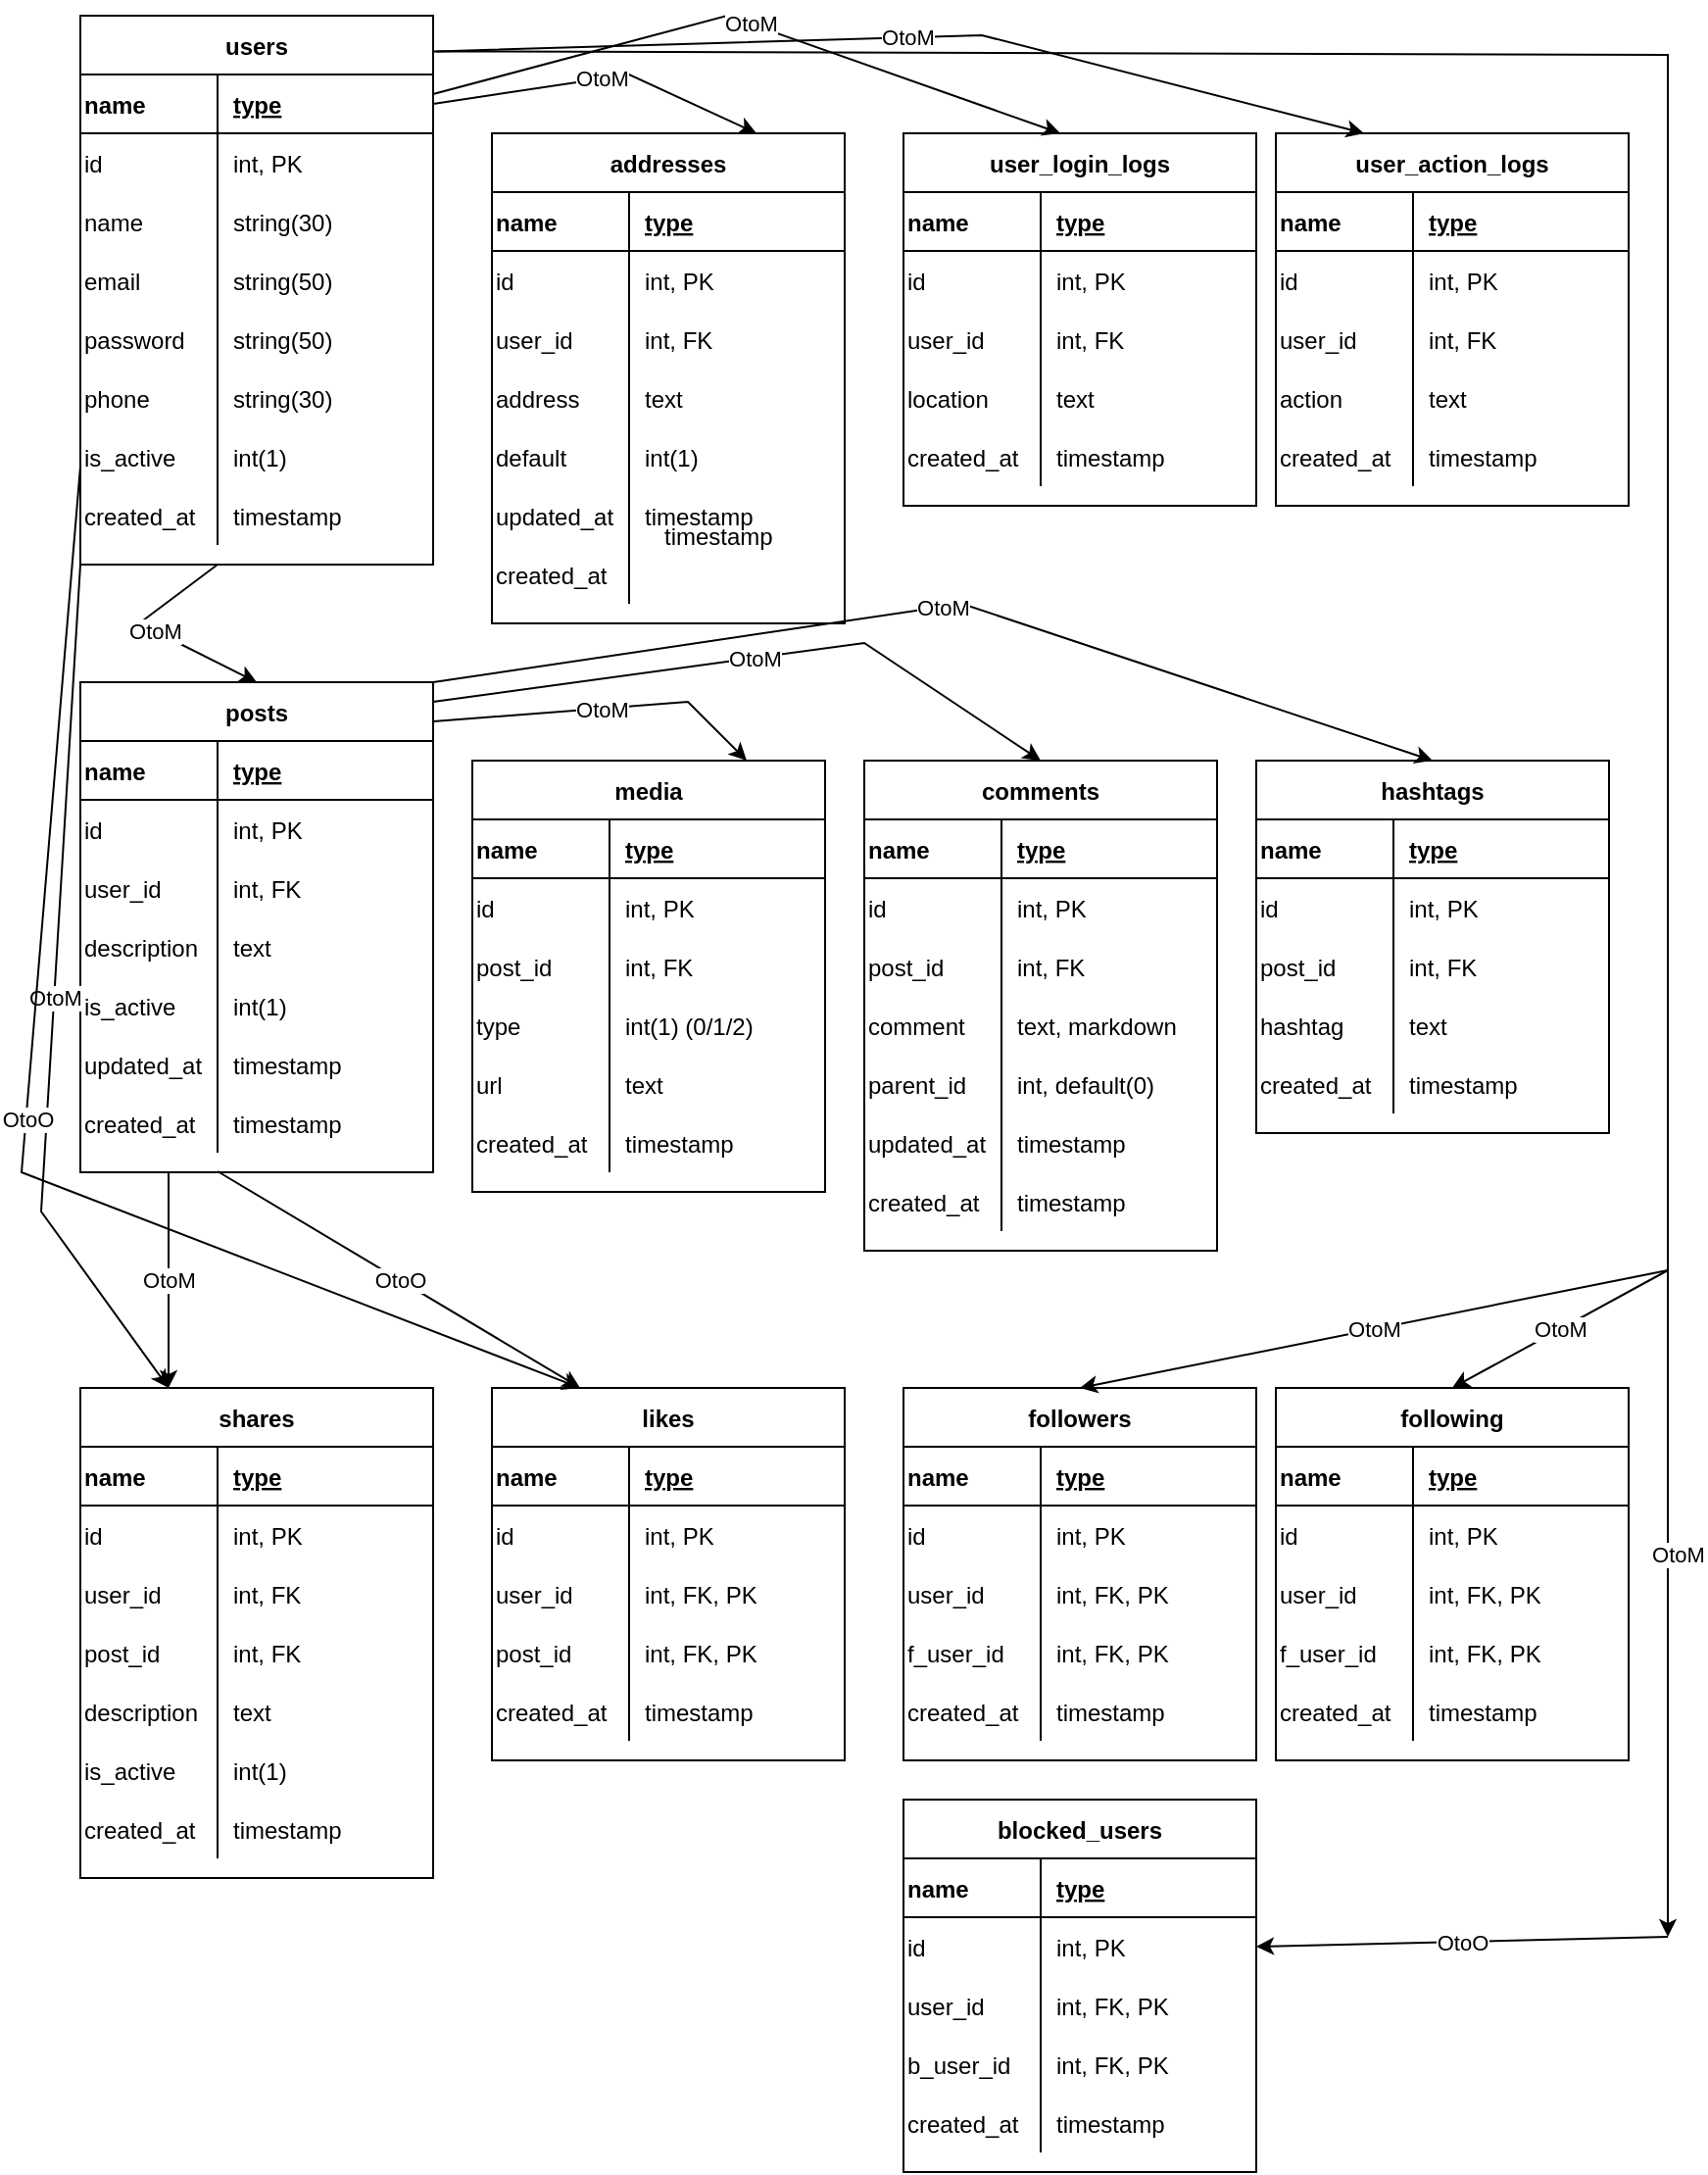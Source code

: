 <mxfile version="17.4.4" type="github">
  <diagram id="PHUC9P0jGd3dNDVchyh7" name="Page-1">
    <mxGraphModel dx="1517" dy="931" grid="1" gridSize="10" guides="1" tooltips="1" connect="1" arrows="1" fold="1" page="1" pageScale="1" pageWidth="850" pageHeight="1100" math="0" shadow="0">
      <root>
        <mxCell id="0" />
        <mxCell id="1" parent="0" />
        <mxCell id="oJvjvopu8AJc12ITFqgu-18" value="users" style="shape=table;startSize=30;container=1;collapsible=1;childLayout=tableLayout;fixedRows=1;rowLines=0;fontStyle=1;align=center;resizeLast=1;" vertex="1" parent="1">
          <mxGeometry x="40" y="20" width="180" height="280" as="geometry" />
        </mxCell>
        <mxCell id="oJvjvopu8AJc12ITFqgu-19" value="" style="shape=tableRow;horizontal=0;startSize=0;swimlaneHead=0;swimlaneBody=0;fillColor=none;collapsible=0;dropTarget=0;points=[[0,0.5],[1,0.5]];portConstraint=eastwest;top=0;left=0;right=0;bottom=1;" vertex="1" parent="oJvjvopu8AJc12ITFqgu-18">
          <mxGeometry y="30" width="180" height="30" as="geometry" />
        </mxCell>
        <mxCell id="oJvjvopu8AJc12ITFqgu-20" value="name" style="shape=partialRectangle;connectable=0;fillColor=none;top=0;left=0;bottom=0;right=0;fontStyle=1;overflow=hidden;align=left;" vertex="1" parent="oJvjvopu8AJc12ITFqgu-19">
          <mxGeometry width="70" height="30" as="geometry">
            <mxRectangle width="70" height="30" as="alternateBounds" />
          </mxGeometry>
        </mxCell>
        <mxCell id="oJvjvopu8AJc12ITFqgu-21" value="type" style="shape=partialRectangle;connectable=0;fillColor=none;top=0;left=0;bottom=0;right=0;align=left;spacingLeft=6;fontStyle=5;overflow=hidden;" vertex="1" parent="oJvjvopu8AJc12ITFqgu-19">
          <mxGeometry x="70" width="110" height="30" as="geometry">
            <mxRectangle width="110" height="30" as="alternateBounds" />
          </mxGeometry>
        </mxCell>
        <mxCell id="oJvjvopu8AJc12ITFqgu-22" value="" style="shape=tableRow;horizontal=0;startSize=0;swimlaneHead=0;swimlaneBody=0;fillColor=none;collapsible=0;dropTarget=0;points=[[0,0.5],[1,0.5]];portConstraint=eastwest;top=0;left=0;right=0;bottom=0;" vertex="1" parent="oJvjvopu8AJc12ITFqgu-18">
          <mxGeometry y="60" width="180" height="30" as="geometry" />
        </mxCell>
        <mxCell id="oJvjvopu8AJc12ITFqgu-23" value="id" style="shape=partialRectangle;connectable=0;fillColor=none;top=0;left=0;bottom=0;right=0;editable=1;overflow=hidden;align=left;" vertex="1" parent="oJvjvopu8AJc12ITFqgu-22">
          <mxGeometry width="70" height="30" as="geometry">
            <mxRectangle width="70" height="30" as="alternateBounds" />
          </mxGeometry>
        </mxCell>
        <mxCell id="oJvjvopu8AJc12ITFqgu-24" value="int, PK" style="shape=partialRectangle;connectable=0;fillColor=none;top=0;left=0;bottom=0;right=0;align=left;spacingLeft=6;overflow=hidden;" vertex="1" parent="oJvjvopu8AJc12ITFqgu-22">
          <mxGeometry x="70" width="110" height="30" as="geometry">
            <mxRectangle width="110" height="30" as="alternateBounds" />
          </mxGeometry>
        </mxCell>
        <mxCell id="oJvjvopu8AJc12ITFqgu-25" value="" style="shape=tableRow;horizontal=0;startSize=0;swimlaneHead=0;swimlaneBody=0;fillColor=none;collapsible=0;dropTarget=0;points=[[0,0.5],[1,0.5]];portConstraint=eastwest;top=0;left=0;right=0;bottom=0;" vertex="1" parent="oJvjvopu8AJc12ITFqgu-18">
          <mxGeometry y="90" width="180" height="30" as="geometry" />
        </mxCell>
        <mxCell id="oJvjvopu8AJc12ITFqgu-26" value="name" style="shape=partialRectangle;connectable=0;fillColor=none;top=0;left=0;bottom=0;right=0;editable=1;overflow=hidden;align=left;" vertex="1" parent="oJvjvopu8AJc12ITFqgu-25">
          <mxGeometry width="70" height="30" as="geometry">
            <mxRectangle width="70" height="30" as="alternateBounds" />
          </mxGeometry>
        </mxCell>
        <mxCell id="oJvjvopu8AJc12ITFqgu-27" value="string(30)" style="shape=partialRectangle;connectable=0;fillColor=none;top=0;left=0;bottom=0;right=0;align=left;spacingLeft=6;overflow=hidden;" vertex="1" parent="oJvjvopu8AJc12ITFqgu-25">
          <mxGeometry x="70" width="110" height="30" as="geometry">
            <mxRectangle width="110" height="30" as="alternateBounds" />
          </mxGeometry>
        </mxCell>
        <mxCell id="oJvjvopu8AJc12ITFqgu-28" value="" style="shape=tableRow;horizontal=0;startSize=0;swimlaneHead=0;swimlaneBody=0;fillColor=none;collapsible=0;dropTarget=0;points=[[0,0.5],[1,0.5]];portConstraint=eastwest;top=0;left=0;right=0;bottom=0;" vertex="1" parent="oJvjvopu8AJc12ITFqgu-18">
          <mxGeometry y="120" width="180" height="30" as="geometry" />
        </mxCell>
        <mxCell id="oJvjvopu8AJc12ITFqgu-29" value="email" style="shape=partialRectangle;connectable=0;fillColor=none;top=0;left=0;bottom=0;right=0;editable=1;overflow=hidden;align=left;" vertex="1" parent="oJvjvopu8AJc12ITFqgu-28">
          <mxGeometry width="70" height="30" as="geometry">
            <mxRectangle width="70" height="30" as="alternateBounds" />
          </mxGeometry>
        </mxCell>
        <mxCell id="oJvjvopu8AJc12ITFqgu-30" value="string(50)" style="shape=partialRectangle;connectable=0;fillColor=none;top=0;left=0;bottom=0;right=0;align=left;spacingLeft=6;overflow=hidden;" vertex="1" parent="oJvjvopu8AJc12ITFqgu-28">
          <mxGeometry x="70" width="110" height="30" as="geometry">
            <mxRectangle width="110" height="30" as="alternateBounds" />
          </mxGeometry>
        </mxCell>
        <mxCell id="oJvjvopu8AJc12ITFqgu-39" value="" style="shape=tableRow;horizontal=0;startSize=0;swimlaneHead=0;swimlaneBody=0;fillColor=none;collapsible=0;dropTarget=0;points=[[0,0.5],[1,0.5]];portConstraint=eastwest;top=0;left=0;right=0;bottom=0;" vertex="1" parent="oJvjvopu8AJc12ITFqgu-18">
          <mxGeometry y="150" width="180" height="30" as="geometry" />
        </mxCell>
        <mxCell id="oJvjvopu8AJc12ITFqgu-40" value="password" style="shape=partialRectangle;connectable=0;fillColor=none;top=0;left=0;bottom=0;right=0;editable=1;overflow=hidden;align=left;" vertex="1" parent="oJvjvopu8AJc12ITFqgu-39">
          <mxGeometry width="70" height="30" as="geometry">
            <mxRectangle width="70" height="30" as="alternateBounds" />
          </mxGeometry>
        </mxCell>
        <mxCell id="oJvjvopu8AJc12ITFqgu-41" value="string(50)" style="shape=partialRectangle;connectable=0;fillColor=none;top=0;left=0;bottom=0;right=0;align=left;spacingLeft=6;overflow=hidden;" vertex="1" parent="oJvjvopu8AJc12ITFqgu-39">
          <mxGeometry x="70" width="110" height="30" as="geometry">
            <mxRectangle width="110" height="30" as="alternateBounds" />
          </mxGeometry>
        </mxCell>
        <mxCell id="oJvjvopu8AJc12ITFqgu-33" value="" style="shape=tableRow;horizontal=0;startSize=0;swimlaneHead=0;swimlaneBody=0;fillColor=none;collapsible=0;dropTarget=0;points=[[0,0.5],[1,0.5]];portConstraint=eastwest;top=0;left=0;right=0;bottom=0;" vertex="1" parent="oJvjvopu8AJc12ITFqgu-18">
          <mxGeometry y="180" width="180" height="30" as="geometry" />
        </mxCell>
        <mxCell id="oJvjvopu8AJc12ITFqgu-34" value="phone " style="shape=partialRectangle;connectable=0;fillColor=none;top=0;left=0;bottom=0;right=0;editable=1;overflow=hidden;align=left;" vertex="1" parent="oJvjvopu8AJc12ITFqgu-33">
          <mxGeometry width="70" height="30" as="geometry">
            <mxRectangle width="70" height="30" as="alternateBounds" />
          </mxGeometry>
        </mxCell>
        <mxCell id="oJvjvopu8AJc12ITFqgu-35" value="string(30)" style="shape=partialRectangle;connectable=0;fillColor=none;top=0;left=0;bottom=0;right=0;align=left;spacingLeft=6;overflow=hidden;" vertex="1" parent="oJvjvopu8AJc12ITFqgu-33">
          <mxGeometry x="70" width="110" height="30" as="geometry">
            <mxRectangle width="110" height="30" as="alternateBounds" />
          </mxGeometry>
        </mxCell>
        <mxCell id="oJvjvopu8AJc12ITFqgu-36" value="" style="shape=tableRow;horizontal=0;startSize=0;swimlaneHead=0;swimlaneBody=0;fillColor=none;collapsible=0;dropTarget=0;points=[[0,0.5],[1,0.5]];portConstraint=eastwest;top=0;left=0;right=0;bottom=0;" vertex="1" parent="oJvjvopu8AJc12ITFqgu-18">
          <mxGeometry y="210" width="180" height="30" as="geometry" />
        </mxCell>
        <mxCell id="oJvjvopu8AJc12ITFqgu-37" value="is_active" style="shape=partialRectangle;connectable=0;fillColor=none;top=0;left=0;bottom=0;right=0;editable=1;overflow=hidden;align=left;" vertex="1" parent="oJvjvopu8AJc12ITFqgu-36">
          <mxGeometry width="70" height="30" as="geometry">
            <mxRectangle width="70" height="30" as="alternateBounds" />
          </mxGeometry>
        </mxCell>
        <mxCell id="oJvjvopu8AJc12ITFqgu-38" value="int(1)" style="shape=partialRectangle;connectable=0;fillColor=none;top=0;left=0;bottom=0;right=0;align=left;spacingLeft=6;overflow=hidden;" vertex="1" parent="oJvjvopu8AJc12ITFqgu-36">
          <mxGeometry x="70" width="110" height="30" as="geometry">
            <mxRectangle width="110" height="30" as="alternateBounds" />
          </mxGeometry>
        </mxCell>
        <mxCell id="oJvjvopu8AJc12ITFqgu-220" value="" style="shape=tableRow;horizontal=0;startSize=0;swimlaneHead=0;swimlaneBody=0;fillColor=none;collapsible=0;dropTarget=0;points=[[0,0.5],[1,0.5]];portConstraint=eastwest;top=0;left=0;right=0;bottom=0;" vertex="1" parent="oJvjvopu8AJc12ITFqgu-18">
          <mxGeometry y="240" width="180" height="30" as="geometry" />
        </mxCell>
        <mxCell id="oJvjvopu8AJc12ITFqgu-221" value="created_at    timesa" style="shape=partialRectangle;connectable=0;fillColor=none;top=0;left=0;bottom=0;right=0;editable=1;overflow=hidden;align=left;" vertex="1" parent="oJvjvopu8AJc12ITFqgu-220">
          <mxGeometry width="70" height="30" as="geometry">
            <mxRectangle width="70" height="30" as="alternateBounds" />
          </mxGeometry>
        </mxCell>
        <mxCell id="oJvjvopu8AJc12ITFqgu-222" value="timestamp" style="shape=partialRectangle;connectable=0;fillColor=none;top=0;left=0;bottom=0;right=0;align=left;spacingLeft=6;overflow=hidden;" vertex="1" parent="oJvjvopu8AJc12ITFqgu-220">
          <mxGeometry x="70" width="110" height="30" as="geometry">
            <mxRectangle width="110" height="30" as="alternateBounds" />
          </mxGeometry>
        </mxCell>
        <mxCell id="oJvjvopu8AJc12ITFqgu-42" value="addresses" style="shape=table;startSize=30;container=1;collapsible=1;childLayout=tableLayout;fixedRows=1;rowLines=0;fontStyle=1;align=center;resizeLast=1;" vertex="1" parent="1">
          <mxGeometry x="250" y="80" width="180" height="250" as="geometry" />
        </mxCell>
        <mxCell id="oJvjvopu8AJc12ITFqgu-43" value="" style="shape=tableRow;horizontal=0;startSize=0;swimlaneHead=0;swimlaneBody=0;fillColor=none;collapsible=0;dropTarget=0;points=[[0,0.5],[1,0.5]];portConstraint=eastwest;top=0;left=0;right=0;bottom=1;" vertex="1" parent="oJvjvopu8AJc12ITFqgu-42">
          <mxGeometry y="30" width="180" height="30" as="geometry" />
        </mxCell>
        <mxCell id="oJvjvopu8AJc12ITFqgu-44" value="name" style="shape=partialRectangle;connectable=0;fillColor=none;top=0;left=0;bottom=0;right=0;fontStyle=1;overflow=hidden;align=left;" vertex="1" parent="oJvjvopu8AJc12ITFqgu-43">
          <mxGeometry width="70" height="30" as="geometry">
            <mxRectangle width="70" height="30" as="alternateBounds" />
          </mxGeometry>
        </mxCell>
        <mxCell id="oJvjvopu8AJc12ITFqgu-45" value="type" style="shape=partialRectangle;connectable=0;fillColor=none;top=0;left=0;bottom=0;right=0;align=left;spacingLeft=6;fontStyle=5;overflow=hidden;" vertex="1" parent="oJvjvopu8AJc12ITFqgu-43">
          <mxGeometry x="70" width="110" height="30" as="geometry">
            <mxRectangle width="110" height="30" as="alternateBounds" />
          </mxGeometry>
        </mxCell>
        <mxCell id="oJvjvopu8AJc12ITFqgu-46" value="" style="shape=tableRow;horizontal=0;startSize=0;swimlaneHead=0;swimlaneBody=0;fillColor=none;collapsible=0;dropTarget=0;points=[[0,0.5],[1,0.5]];portConstraint=eastwest;top=0;left=0;right=0;bottom=0;" vertex="1" parent="oJvjvopu8AJc12ITFqgu-42">
          <mxGeometry y="60" width="180" height="30" as="geometry" />
        </mxCell>
        <mxCell id="oJvjvopu8AJc12ITFqgu-47" value="id" style="shape=partialRectangle;connectable=0;fillColor=none;top=0;left=0;bottom=0;right=0;editable=1;overflow=hidden;align=left;" vertex="1" parent="oJvjvopu8AJc12ITFqgu-46">
          <mxGeometry width="70" height="30" as="geometry">
            <mxRectangle width="70" height="30" as="alternateBounds" />
          </mxGeometry>
        </mxCell>
        <mxCell id="oJvjvopu8AJc12ITFqgu-48" value="int, PK" style="shape=partialRectangle;connectable=0;fillColor=none;top=0;left=0;bottom=0;right=0;align=left;spacingLeft=6;overflow=hidden;" vertex="1" parent="oJvjvopu8AJc12ITFqgu-46">
          <mxGeometry x="70" width="110" height="30" as="geometry">
            <mxRectangle width="110" height="30" as="alternateBounds" />
          </mxGeometry>
        </mxCell>
        <mxCell id="oJvjvopu8AJc12ITFqgu-49" value="" style="shape=tableRow;horizontal=0;startSize=0;swimlaneHead=0;swimlaneBody=0;fillColor=none;collapsible=0;dropTarget=0;points=[[0,0.5],[1,0.5]];portConstraint=eastwest;top=0;left=0;right=0;bottom=0;" vertex="1" parent="oJvjvopu8AJc12ITFqgu-42">
          <mxGeometry y="90" width="180" height="30" as="geometry" />
        </mxCell>
        <mxCell id="oJvjvopu8AJc12ITFqgu-50" value="user_id" style="shape=partialRectangle;connectable=0;fillColor=none;top=0;left=0;bottom=0;right=0;editable=1;overflow=hidden;align=left;" vertex="1" parent="oJvjvopu8AJc12ITFqgu-49">
          <mxGeometry width="70" height="30" as="geometry">
            <mxRectangle width="70" height="30" as="alternateBounds" />
          </mxGeometry>
        </mxCell>
        <mxCell id="oJvjvopu8AJc12ITFqgu-51" value="int, FK" style="shape=partialRectangle;connectable=0;fillColor=none;top=0;left=0;bottom=0;right=0;align=left;spacingLeft=6;overflow=hidden;" vertex="1" parent="oJvjvopu8AJc12ITFqgu-49">
          <mxGeometry x="70" width="110" height="30" as="geometry">
            <mxRectangle width="110" height="30" as="alternateBounds" />
          </mxGeometry>
        </mxCell>
        <mxCell id="oJvjvopu8AJc12ITFqgu-52" value="" style="shape=tableRow;horizontal=0;startSize=0;swimlaneHead=0;swimlaneBody=0;fillColor=none;collapsible=0;dropTarget=0;points=[[0,0.5],[1,0.5]];portConstraint=eastwest;top=0;left=0;right=0;bottom=0;" vertex="1" parent="oJvjvopu8AJc12ITFqgu-42">
          <mxGeometry y="120" width="180" height="30" as="geometry" />
        </mxCell>
        <mxCell id="oJvjvopu8AJc12ITFqgu-53" value="address" style="shape=partialRectangle;connectable=0;fillColor=none;top=0;left=0;bottom=0;right=0;editable=1;overflow=hidden;align=left;" vertex="1" parent="oJvjvopu8AJc12ITFqgu-52">
          <mxGeometry width="70" height="30" as="geometry">
            <mxRectangle width="70" height="30" as="alternateBounds" />
          </mxGeometry>
        </mxCell>
        <mxCell id="oJvjvopu8AJc12ITFqgu-54" value="text" style="shape=partialRectangle;connectable=0;fillColor=none;top=0;left=0;bottom=0;right=0;align=left;spacingLeft=6;overflow=hidden;" vertex="1" parent="oJvjvopu8AJc12ITFqgu-52">
          <mxGeometry x="70" width="110" height="30" as="geometry">
            <mxRectangle width="110" height="30" as="alternateBounds" />
          </mxGeometry>
        </mxCell>
        <mxCell id="oJvjvopu8AJc12ITFqgu-55" value="" style="shape=tableRow;horizontal=0;startSize=0;swimlaneHead=0;swimlaneBody=0;fillColor=none;collapsible=0;dropTarget=0;points=[[0,0.5],[1,0.5]];portConstraint=eastwest;top=0;left=0;right=0;bottom=0;" vertex="1" parent="oJvjvopu8AJc12ITFqgu-42">
          <mxGeometry y="150" width="180" height="30" as="geometry" />
        </mxCell>
        <mxCell id="oJvjvopu8AJc12ITFqgu-56" value="default" style="shape=partialRectangle;connectable=0;fillColor=none;top=0;left=0;bottom=0;right=0;editable=1;overflow=hidden;align=left;" vertex="1" parent="oJvjvopu8AJc12ITFqgu-55">
          <mxGeometry width="70" height="30" as="geometry">
            <mxRectangle width="70" height="30" as="alternateBounds" />
          </mxGeometry>
        </mxCell>
        <mxCell id="oJvjvopu8AJc12ITFqgu-57" value="int(1)" style="shape=partialRectangle;connectable=0;fillColor=none;top=0;left=0;bottom=0;right=0;align=left;spacingLeft=6;overflow=hidden;" vertex="1" parent="oJvjvopu8AJc12ITFqgu-55">
          <mxGeometry x="70" width="110" height="30" as="geometry">
            <mxRectangle width="110" height="30" as="alternateBounds" />
          </mxGeometry>
        </mxCell>
        <mxCell id="oJvjvopu8AJc12ITFqgu-58" value="" style="shape=tableRow;horizontal=0;startSize=0;swimlaneHead=0;swimlaneBody=0;fillColor=none;collapsible=0;dropTarget=0;points=[[0,0.5],[1,0.5]];portConstraint=eastwest;top=0;left=0;right=0;bottom=0;" vertex="1" parent="oJvjvopu8AJc12ITFqgu-42">
          <mxGeometry y="180" width="180" height="30" as="geometry" />
        </mxCell>
        <mxCell id="oJvjvopu8AJc12ITFqgu-59" value="updated_at" style="shape=partialRectangle;connectable=0;fillColor=none;top=0;left=0;bottom=0;right=0;editable=1;overflow=hidden;align=left;" vertex="1" parent="oJvjvopu8AJc12ITFqgu-58">
          <mxGeometry width="70" height="30" as="geometry">
            <mxRectangle width="70" height="30" as="alternateBounds" />
          </mxGeometry>
        </mxCell>
        <mxCell id="oJvjvopu8AJc12ITFqgu-60" value="timestamp" style="shape=partialRectangle;connectable=0;fillColor=none;top=0;left=0;bottom=0;right=0;align=left;spacingLeft=6;overflow=hidden;" vertex="1" parent="oJvjvopu8AJc12ITFqgu-58">
          <mxGeometry x="70" width="110" height="30" as="geometry">
            <mxRectangle width="110" height="30" as="alternateBounds" />
          </mxGeometry>
        </mxCell>
        <mxCell id="oJvjvopu8AJc12ITFqgu-476" style="shape=tableRow;horizontal=0;startSize=0;swimlaneHead=0;swimlaneBody=0;fillColor=none;collapsible=0;dropTarget=0;points=[[0,0.5],[1,0.5]];portConstraint=eastwest;top=0;left=0;right=0;bottom=0;" vertex="1" parent="oJvjvopu8AJc12ITFqgu-42">
          <mxGeometry y="210" width="180" height="30" as="geometry" />
        </mxCell>
        <mxCell id="oJvjvopu8AJc12ITFqgu-477" value="created_at" style="shape=partialRectangle;connectable=0;fillColor=none;top=0;left=0;bottom=0;right=0;editable=1;overflow=hidden;align=left;" vertex="1" parent="oJvjvopu8AJc12ITFqgu-476">
          <mxGeometry width="70" height="30" as="geometry">
            <mxRectangle width="70" height="30" as="alternateBounds" />
          </mxGeometry>
        </mxCell>
        <mxCell id="oJvjvopu8AJc12ITFqgu-478" style="shape=partialRectangle;connectable=0;fillColor=none;top=0;left=0;bottom=0;right=0;align=left;spacingLeft=6;overflow=hidden;" vertex="1" parent="oJvjvopu8AJc12ITFqgu-476">
          <mxGeometry x="70" width="110" height="30" as="geometry">
            <mxRectangle width="110" height="30" as="alternateBounds" />
          </mxGeometry>
        </mxCell>
        <mxCell id="oJvjvopu8AJc12ITFqgu-65" value="posts" style="shape=table;startSize=30;container=1;collapsible=1;childLayout=tableLayout;fixedRows=1;rowLines=0;fontStyle=1;align=center;resizeLast=1;" vertex="1" parent="1">
          <mxGeometry x="40" y="360" width="180" height="250" as="geometry" />
        </mxCell>
        <mxCell id="oJvjvopu8AJc12ITFqgu-66" value="" style="shape=tableRow;horizontal=0;startSize=0;swimlaneHead=0;swimlaneBody=0;fillColor=none;collapsible=0;dropTarget=0;points=[[0,0.5],[1,0.5]];portConstraint=eastwest;top=0;left=0;right=0;bottom=1;" vertex="1" parent="oJvjvopu8AJc12ITFqgu-65">
          <mxGeometry y="30" width="180" height="30" as="geometry" />
        </mxCell>
        <mxCell id="oJvjvopu8AJc12ITFqgu-67" value="name" style="shape=partialRectangle;connectable=0;fillColor=none;top=0;left=0;bottom=0;right=0;fontStyle=1;overflow=hidden;align=left;" vertex="1" parent="oJvjvopu8AJc12ITFqgu-66">
          <mxGeometry width="70" height="30" as="geometry">
            <mxRectangle width="70" height="30" as="alternateBounds" />
          </mxGeometry>
        </mxCell>
        <mxCell id="oJvjvopu8AJc12ITFqgu-68" value="type" style="shape=partialRectangle;connectable=0;fillColor=none;top=0;left=0;bottom=0;right=0;align=left;spacingLeft=6;fontStyle=5;overflow=hidden;" vertex="1" parent="oJvjvopu8AJc12ITFqgu-66">
          <mxGeometry x="70" width="110" height="30" as="geometry">
            <mxRectangle width="110" height="30" as="alternateBounds" />
          </mxGeometry>
        </mxCell>
        <mxCell id="oJvjvopu8AJc12ITFqgu-69" value="" style="shape=tableRow;horizontal=0;startSize=0;swimlaneHead=0;swimlaneBody=0;fillColor=none;collapsible=0;dropTarget=0;points=[[0,0.5],[1,0.5]];portConstraint=eastwest;top=0;left=0;right=0;bottom=0;" vertex="1" parent="oJvjvopu8AJc12ITFqgu-65">
          <mxGeometry y="60" width="180" height="30" as="geometry" />
        </mxCell>
        <mxCell id="oJvjvopu8AJc12ITFqgu-70" value="id" style="shape=partialRectangle;connectable=0;fillColor=none;top=0;left=0;bottom=0;right=0;editable=1;overflow=hidden;align=left;" vertex="1" parent="oJvjvopu8AJc12ITFqgu-69">
          <mxGeometry width="70" height="30" as="geometry">
            <mxRectangle width="70" height="30" as="alternateBounds" />
          </mxGeometry>
        </mxCell>
        <mxCell id="oJvjvopu8AJc12ITFqgu-71" value="int, PK" style="shape=partialRectangle;connectable=0;fillColor=none;top=0;left=0;bottom=0;right=0;align=left;spacingLeft=6;overflow=hidden;" vertex="1" parent="oJvjvopu8AJc12ITFqgu-69">
          <mxGeometry x="70" width="110" height="30" as="geometry">
            <mxRectangle width="110" height="30" as="alternateBounds" />
          </mxGeometry>
        </mxCell>
        <mxCell id="oJvjvopu8AJc12ITFqgu-72" value="" style="shape=tableRow;horizontal=0;startSize=0;swimlaneHead=0;swimlaneBody=0;fillColor=none;collapsible=0;dropTarget=0;points=[[0,0.5],[1,0.5]];portConstraint=eastwest;top=0;left=0;right=0;bottom=0;" vertex="1" parent="oJvjvopu8AJc12ITFqgu-65">
          <mxGeometry y="90" width="180" height="30" as="geometry" />
        </mxCell>
        <mxCell id="oJvjvopu8AJc12ITFqgu-73" value="user_id" style="shape=partialRectangle;connectable=0;fillColor=none;top=0;left=0;bottom=0;right=0;editable=1;overflow=hidden;align=left;" vertex="1" parent="oJvjvopu8AJc12ITFqgu-72">
          <mxGeometry width="70" height="30" as="geometry">
            <mxRectangle width="70" height="30" as="alternateBounds" />
          </mxGeometry>
        </mxCell>
        <mxCell id="oJvjvopu8AJc12ITFqgu-74" value="int, FK" style="shape=partialRectangle;connectable=0;fillColor=none;top=0;left=0;bottom=0;right=0;align=left;spacingLeft=6;overflow=hidden;" vertex="1" parent="oJvjvopu8AJc12ITFqgu-72">
          <mxGeometry x="70" width="110" height="30" as="geometry">
            <mxRectangle width="110" height="30" as="alternateBounds" />
          </mxGeometry>
        </mxCell>
        <mxCell id="oJvjvopu8AJc12ITFqgu-75" value="" style="shape=tableRow;horizontal=0;startSize=0;swimlaneHead=0;swimlaneBody=0;fillColor=none;collapsible=0;dropTarget=0;points=[[0,0.5],[1,0.5]];portConstraint=eastwest;top=0;left=0;right=0;bottom=0;" vertex="1" parent="oJvjvopu8AJc12ITFqgu-65">
          <mxGeometry y="120" width="180" height="30" as="geometry" />
        </mxCell>
        <mxCell id="oJvjvopu8AJc12ITFqgu-76" value="description" style="shape=partialRectangle;connectable=0;fillColor=none;top=0;left=0;bottom=0;right=0;editable=1;overflow=hidden;align=left;" vertex="1" parent="oJvjvopu8AJc12ITFqgu-75">
          <mxGeometry width="70" height="30" as="geometry">
            <mxRectangle width="70" height="30" as="alternateBounds" />
          </mxGeometry>
        </mxCell>
        <mxCell id="oJvjvopu8AJc12ITFqgu-77" value="text" style="shape=partialRectangle;connectable=0;fillColor=none;top=0;left=0;bottom=0;right=0;align=left;spacingLeft=6;overflow=hidden;" vertex="1" parent="oJvjvopu8AJc12ITFqgu-75">
          <mxGeometry x="70" width="110" height="30" as="geometry">
            <mxRectangle width="110" height="30" as="alternateBounds" />
          </mxGeometry>
        </mxCell>
        <mxCell id="oJvjvopu8AJc12ITFqgu-78" value="" style="shape=tableRow;horizontal=0;startSize=0;swimlaneHead=0;swimlaneBody=0;fillColor=none;collapsible=0;dropTarget=0;points=[[0,0.5],[1,0.5]];portConstraint=eastwest;top=0;left=0;right=0;bottom=0;" vertex="1" parent="oJvjvopu8AJc12ITFqgu-65">
          <mxGeometry y="150" width="180" height="30" as="geometry" />
        </mxCell>
        <mxCell id="oJvjvopu8AJc12ITFqgu-79" value="is_active" style="shape=partialRectangle;connectable=0;fillColor=none;top=0;left=0;bottom=0;right=0;editable=1;overflow=hidden;align=left;" vertex="1" parent="oJvjvopu8AJc12ITFqgu-78">
          <mxGeometry width="70" height="30" as="geometry">
            <mxRectangle width="70" height="30" as="alternateBounds" />
          </mxGeometry>
        </mxCell>
        <mxCell id="oJvjvopu8AJc12ITFqgu-80" value="int(1)" style="shape=partialRectangle;connectable=0;fillColor=none;top=0;left=0;bottom=0;right=0;align=left;spacingLeft=6;overflow=hidden;" vertex="1" parent="oJvjvopu8AJc12ITFqgu-78">
          <mxGeometry x="70" width="110" height="30" as="geometry">
            <mxRectangle width="110" height="30" as="alternateBounds" />
          </mxGeometry>
        </mxCell>
        <mxCell id="oJvjvopu8AJc12ITFqgu-81" value="" style="shape=tableRow;horizontal=0;startSize=0;swimlaneHead=0;swimlaneBody=0;fillColor=none;collapsible=0;dropTarget=0;points=[[0,0.5],[1,0.5]];portConstraint=eastwest;top=0;left=0;right=0;bottom=0;" vertex="1" parent="oJvjvopu8AJc12ITFqgu-65">
          <mxGeometry y="180" width="180" height="30" as="geometry" />
        </mxCell>
        <mxCell id="oJvjvopu8AJc12ITFqgu-82" value="updated_at" style="shape=partialRectangle;connectable=0;fillColor=none;top=0;left=0;bottom=0;right=0;editable=1;overflow=hidden;align=left;" vertex="1" parent="oJvjvopu8AJc12ITFqgu-81">
          <mxGeometry width="70" height="30" as="geometry">
            <mxRectangle width="70" height="30" as="alternateBounds" />
          </mxGeometry>
        </mxCell>
        <mxCell id="oJvjvopu8AJc12ITFqgu-83" value="timestamp" style="shape=partialRectangle;connectable=0;fillColor=none;top=0;left=0;bottom=0;right=0;align=left;spacingLeft=6;overflow=hidden;" vertex="1" parent="oJvjvopu8AJc12ITFqgu-81">
          <mxGeometry x="70" width="110" height="30" as="geometry">
            <mxRectangle width="110" height="30" as="alternateBounds" />
          </mxGeometry>
        </mxCell>
        <mxCell id="oJvjvopu8AJc12ITFqgu-261" value="" style="shape=tableRow;horizontal=0;startSize=0;swimlaneHead=0;swimlaneBody=0;fillColor=none;collapsible=0;dropTarget=0;points=[[0,0.5],[1,0.5]];portConstraint=eastwest;top=0;left=0;right=0;bottom=0;" vertex="1" parent="oJvjvopu8AJc12ITFqgu-65">
          <mxGeometry y="210" width="180" height="30" as="geometry" />
        </mxCell>
        <mxCell id="oJvjvopu8AJc12ITFqgu-262" value="created_at" style="shape=partialRectangle;connectable=0;fillColor=none;top=0;left=0;bottom=0;right=0;editable=1;overflow=hidden;align=left;" vertex="1" parent="oJvjvopu8AJc12ITFqgu-261">
          <mxGeometry width="70" height="30" as="geometry">
            <mxRectangle width="70" height="30" as="alternateBounds" />
          </mxGeometry>
        </mxCell>
        <mxCell id="oJvjvopu8AJc12ITFqgu-263" value="timestamp" style="shape=partialRectangle;connectable=0;fillColor=none;top=0;left=0;bottom=0;right=0;align=left;spacingLeft=6;overflow=hidden;" vertex="1" parent="oJvjvopu8AJc12ITFqgu-261">
          <mxGeometry x="70" width="110" height="30" as="geometry">
            <mxRectangle width="110" height="30" as="alternateBounds" />
          </mxGeometry>
        </mxCell>
        <mxCell id="oJvjvopu8AJc12ITFqgu-87" value="media" style="shape=table;startSize=30;container=1;collapsible=1;childLayout=tableLayout;fixedRows=1;rowLines=0;fontStyle=1;align=center;resizeLast=1;" vertex="1" parent="1">
          <mxGeometry x="240" y="400" width="180" height="220" as="geometry" />
        </mxCell>
        <mxCell id="oJvjvopu8AJc12ITFqgu-88" value="" style="shape=tableRow;horizontal=0;startSize=0;swimlaneHead=0;swimlaneBody=0;fillColor=none;collapsible=0;dropTarget=0;points=[[0,0.5],[1,0.5]];portConstraint=eastwest;top=0;left=0;right=0;bottom=1;" vertex="1" parent="oJvjvopu8AJc12ITFqgu-87">
          <mxGeometry y="30" width="180" height="30" as="geometry" />
        </mxCell>
        <mxCell id="oJvjvopu8AJc12ITFqgu-89" value="name" style="shape=partialRectangle;connectable=0;fillColor=none;top=0;left=0;bottom=0;right=0;fontStyle=1;overflow=hidden;align=left;" vertex="1" parent="oJvjvopu8AJc12ITFqgu-88">
          <mxGeometry width="70" height="30" as="geometry">
            <mxRectangle width="70" height="30" as="alternateBounds" />
          </mxGeometry>
        </mxCell>
        <mxCell id="oJvjvopu8AJc12ITFqgu-90" value="type" style="shape=partialRectangle;connectable=0;fillColor=none;top=0;left=0;bottom=0;right=0;align=left;spacingLeft=6;fontStyle=5;overflow=hidden;" vertex="1" parent="oJvjvopu8AJc12ITFqgu-88">
          <mxGeometry x="70" width="110" height="30" as="geometry">
            <mxRectangle width="110" height="30" as="alternateBounds" />
          </mxGeometry>
        </mxCell>
        <mxCell id="oJvjvopu8AJc12ITFqgu-91" value="" style="shape=tableRow;horizontal=0;startSize=0;swimlaneHead=0;swimlaneBody=0;fillColor=none;collapsible=0;dropTarget=0;points=[[0,0.5],[1,0.5]];portConstraint=eastwest;top=0;left=0;right=0;bottom=0;" vertex="1" parent="oJvjvopu8AJc12ITFqgu-87">
          <mxGeometry y="60" width="180" height="30" as="geometry" />
        </mxCell>
        <mxCell id="oJvjvopu8AJc12ITFqgu-92" value="id" style="shape=partialRectangle;connectable=0;fillColor=none;top=0;left=0;bottom=0;right=0;editable=1;overflow=hidden;align=left;" vertex="1" parent="oJvjvopu8AJc12ITFqgu-91">
          <mxGeometry width="70" height="30" as="geometry">
            <mxRectangle width="70" height="30" as="alternateBounds" />
          </mxGeometry>
        </mxCell>
        <mxCell id="oJvjvopu8AJc12ITFqgu-93" value="int, PK" style="shape=partialRectangle;connectable=0;fillColor=none;top=0;left=0;bottom=0;right=0;align=left;spacingLeft=6;overflow=hidden;" vertex="1" parent="oJvjvopu8AJc12ITFqgu-91">
          <mxGeometry x="70" width="110" height="30" as="geometry">
            <mxRectangle width="110" height="30" as="alternateBounds" />
          </mxGeometry>
        </mxCell>
        <mxCell id="oJvjvopu8AJc12ITFqgu-94" value="" style="shape=tableRow;horizontal=0;startSize=0;swimlaneHead=0;swimlaneBody=0;fillColor=none;collapsible=0;dropTarget=0;points=[[0,0.5],[1,0.5]];portConstraint=eastwest;top=0;left=0;right=0;bottom=0;" vertex="1" parent="oJvjvopu8AJc12ITFqgu-87">
          <mxGeometry y="90" width="180" height="30" as="geometry" />
        </mxCell>
        <mxCell id="oJvjvopu8AJc12ITFqgu-95" value="post_id" style="shape=partialRectangle;connectable=0;fillColor=none;top=0;left=0;bottom=0;right=0;editable=1;overflow=hidden;align=left;" vertex="1" parent="oJvjvopu8AJc12ITFqgu-94">
          <mxGeometry width="70" height="30" as="geometry">
            <mxRectangle width="70" height="30" as="alternateBounds" />
          </mxGeometry>
        </mxCell>
        <mxCell id="oJvjvopu8AJc12ITFqgu-96" value="int, FK" style="shape=partialRectangle;connectable=0;fillColor=none;top=0;left=0;bottom=0;right=0;align=left;spacingLeft=6;overflow=hidden;" vertex="1" parent="oJvjvopu8AJc12ITFqgu-94">
          <mxGeometry x="70" width="110" height="30" as="geometry">
            <mxRectangle width="110" height="30" as="alternateBounds" />
          </mxGeometry>
        </mxCell>
        <mxCell id="oJvjvopu8AJc12ITFqgu-97" value="" style="shape=tableRow;horizontal=0;startSize=0;swimlaneHead=0;swimlaneBody=0;fillColor=none;collapsible=0;dropTarget=0;points=[[0,0.5],[1,0.5]];portConstraint=eastwest;top=0;left=0;right=0;bottom=0;" vertex="1" parent="oJvjvopu8AJc12ITFqgu-87">
          <mxGeometry y="120" width="180" height="30" as="geometry" />
        </mxCell>
        <mxCell id="oJvjvopu8AJc12ITFqgu-98" value="type" style="shape=partialRectangle;connectable=0;fillColor=none;top=0;left=0;bottom=0;right=0;editable=1;overflow=hidden;align=left;" vertex="1" parent="oJvjvopu8AJc12ITFqgu-97">
          <mxGeometry width="70" height="30" as="geometry">
            <mxRectangle width="70" height="30" as="alternateBounds" />
          </mxGeometry>
        </mxCell>
        <mxCell id="oJvjvopu8AJc12ITFqgu-99" value="int(1) (0/1/2)" style="shape=partialRectangle;connectable=0;fillColor=none;top=0;left=0;bottom=0;right=0;align=left;spacingLeft=6;overflow=hidden;" vertex="1" parent="oJvjvopu8AJc12ITFqgu-97">
          <mxGeometry x="70" width="110" height="30" as="geometry">
            <mxRectangle width="110" height="30" as="alternateBounds" />
          </mxGeometry>
        </mxCell>
        <mxCell id="oJvjvopu8AJc12ITFqgu-106" value="" style="shape=tableRow;horizontal=0;startSize=0;swimlaneHead=0;swimlaneBody=0;fillColor=none;collapsible=0;dropTarget=0;points=[[0,0.5],[1,0.5]];portConstraint=eastwest;top=0;left=0;right=0;bottom=0;" vertex="1" parent="oJvjvopu8AJc12ITFqgu-87">
          <mxGeometry y="150" width="180" height="30" as="geometry" />
        </mxCell>
        <mxCell id="oJvjvopu8AJc12ITFqgu-107" value="url" style="shape=partialRectangle;connectable=0;fillColor=none;top=0;left=0;bottom=0;right=0;editable=1;overflow=hidden;align=left;" vertex="1" parent="oJvjvopu8AJc12ITFqgu-106">
          <mxGeometry width="70" height="30" as="geometry">
            <mxRectangle width="70" height="30" as="alternateBounds" />
          </mxGeometry>
        </mxCell>
        <mxCell id="oJvjvopu8AJc12ITFqgu-108" value="text" style="shape=partialRectangle;connectable=0;fillColor=none;top=0;left=0;bottom=0;right=0;align=left;spacingLeft=6;overflow=hidden;" vertex="1" parent="oJvjvopu8AJc12ITFqgu-106">
          <mxGeometry x="70" width="110" height="30" as="geometry">
            <mxRectangle width="110" height="30" as="alternateBounds" />
          </mxGeometry>
        </mxCell>
        <mxCell id="oJvjvopu8AJc12ITFqgu-103" value="" style="shape=tableRow;horizontal=0;startSize=0;swimlaneHead=0;swimlaneBody=0;fillColor=none;collapsible=0;dropTarget=0;points=[[0,0.5],[1,0.5]];portConstraint=eastwest;top=0;left=0;right=0;bottom=0;" vertex="1" parent="oJvjvopu8AJc12ITFqgu-87">
          <mxGeometry y="180" width="180" height="30" as="geometry" />
        </mxCell>
        <mxCell id="oJvjvopu8AJc12ITFqgu-104" value="created_at" style="shape=partialRectangle;connectable=0;fillColor=none;top=0;left=0;bottom=0;right=0;editable=1;overflow=hidden;align=left;" vertex="1" parent="oJvjvopu8AJc12ITFqgu-103">
          <mxGeometry width="70" height="30" as="geometry">
            <mxRectangle width="70" height="30" as="alternateBounds" />
          </mxGeometry>
        </mxCell>
        <mxCell id="oJvjvopu8AJc12ITFqgu-105" value="timestamp" style="shape=partialRectangle;connectable=0;fillColor=none;top=0;left=0;bottom=0;right=0;align=left;spacingLeft=6;overflow=hidden;" vertex="1" parent="oJvjvopu8AJc12ITFqgu-103">
          <mxGeometry x="70" width="110" height="30" as="geometry">
            <mxRectangle width="110" height="30" as="alternateBounds" />
          </mxGeometry>
        </mxCell>
        <mxCell id="oJvjvopu8AJc12ITFqgu-109" value="comments" style="shape=table;startSize=30;container=1;collapsible=1;childLayout=tableLayout;fixedRows=1;rowLines=0;fontStyle=1;align=center;resizeLast=1;" vertex="1" parent="1">
          <mxGeometry x="440" y="400" width="180" height="250" as="geometry" />
        </mxCell>
        <mxCell id="oJvjvopu8AJc12ITFqgu-110" value="" style="shape=tableRow;horizontal=0;startSize=0;swimlaneHead=0;swimlaneBody=0;fillColor=none;collapsible=0;dropTarget=0;points=[[0,0.5],[1,0.5]];portConstraint=eastwest;top=0;left=0;right=0;bottom=1;" vertex="1" parent="oJvjvopu8AJc12ITFqgu-109">
          <mxGeometry y="30" width="180" height="30" as="geometry" />
        </mxCell>
        <mxCell id="oJvjvopu8AJc12ITFqgu-111" value="name" style="shape=partialRectangle;connectable=0;fillColor=none;top=0;left=0;bottom=0;right=0;fontStyle=1;overflow=hidden;align=left;" vertex="1" parent="oJvjvopu8AJc12ITFqgu-110">
          <mxGeometry width="70" height="30" as="geometry">
            <mxRectangle width="70" height="30" as="alternateBounds" />
          </mxGeometry>
        </mxCell>
        <mxCell id="oJvjvopu8AJc12ITFqgu-112" value="type" style="shape=partialRectangle;connectable=0;fillColor=none;top=0;left=0;bottom=0;right=0;align=left;spacingLeft=6;fontStyle=5;overflow=hidden;" vertex="1" parent="oJvjvopu8AJc12ITFqgu-110">
          <mxGeometry x="70" width="110" height="30" as="geometry">
            <mxRectangle width="110" height="30" as="alternateBounds" />
          </mxGeometry>
        </mxCell>
        <mxCell id="oJvjvopu8AJc12ITFqgu-113" value="" style="shape=tableRow;horizontal=0;startSize=0;swimlaneHead=0;swimlaneBody=0;fillColor=none;collapsible=0;dropTarget=0;points=[[0,0.5],[1,0.5]];portConstraint=eastwest;top=0;left=0;right=0;bottom=0;" vertex="1" parent="oJvjvopu8AJc12ITFqgu-109">
          <mxGeometry y="60" width="180" height="30" as="geometry" />
        </mxCell>
        <mxCell id="oJvjvopu8AJc12ITFqgu-114" value="id" style="shape=partialRectangle;connectable=0;fillColor=none;top=0;left=0;bottom=0;right=0;editable=1;overflow=hidden;align=left;" vertex="1" parent="oJvjvopu8AJc12ITFqgu-113">
          <mxGeometry width="70" height="30" as="geometry">
            <mxRectangle width="70" height="30" as="alternateBounds" />
          </mxGeometry>
        </mxCell>
        <mxCell id="oJvjvopu8AJc12ITFqgu-115" value="int, PK" style="shape=partialRectangle;connectable=0;fillColor=none;top=0;left=0;bottom=0;right=0;align=left;spacingLeft=6;overflow=hidden;" vertex="1" parent="oJvjvopu8AJc12ITFqgu-113">
          <mxGeometry x="70" width="110" height="30" as="geometry">
            <mxRectangle width="110" height="30" as="alternateBounds" />
          </mxGeometry>
        </mxCell>
        <mxCell id="oJvjvopu8AJc12ITFqgu-116" value="" style="shape=tableRow;horizontal=0;startSize=0;swimlaneHead=0;swimlaneBody=0;fillColor=none;collapsible=0;dropTarget=0;points=[[0,0.5],[1,0.5]];portConstraint=eastwest;top=0;left=0;right=0;bottom=0;" vertex="1" parent="oJvjvopu8AJc12ITFqgu-109">
          <mxGeometry y="90" width="180" height="30" as="geometry" />
        </mxCell>
        <mxCell id="oJvjvopu8AJc12ITFqgu-117" value="post_id" style="shape=partialRectangle;connectable=0;fillColor=none;top=0;left=0;bottom=0;right=0;editable=1;overflow=hidden;align=left;" vertex="1" parent="oJvjvopu8AJc12ITFqgu-116">
          <mxGeometry width="70" height="30" as="geometry">
            <mxRectangle width="70" height="30" as="alternateBounds" />
          </mxGeometry>
        </mxCell>
        <mxCell id="oJvjvopu8AJc12ITFqgu-118" value="int, FK" style="shape=partialRectangle;connectable=0;fillColor=none;top=0;left=0;bottom=0;right=0;align=left;spacingLeft=6;overflow=hidden;" vertex="1" parent="oJvjvopu8AJc12ITFqgu-116">
          <mxGeometry x="70" width="110" height="30" as="geometry">
            <mxRectangle width="110" height="30" as="alternateBounds" />
          </mxGeometry>
        </mxCell>
        <mxCell id="oJvjvopu8AJc12ITFqgu-119" value="" style="shape=tableRow;horizontal=0;startSize=0;swimlaneHead=0;swimlaneBody=0;fillColor=none;collapsible=0;dropTarget=0;points=[[0,0.5],[1,0.5]];portConstraint=eastwest;top=0;left=0;right=0;bottom=0;" vertex="1" parent="oJvjvopu8AJc12ITFqgu-109">
          <mxGeometry y="120" width="180" height="30" as="geometry" />
        </mxCell>
        <mxCell id="oJvjvopu8AJc12ITFqgu-120" value="comment    " style="shape=partialRectangle;connectable=0;fillColor=none;top=0;left=0;bottom=0;right=0;editable=1;overflow=hidden;align=left;" vertex="1" parent="oJvjvopu8AJc12ITFqgu-119">
          <mxGeometry width="70" height="30" as="geometry">
            <mxRectangle width="70" height="30" as="alternateBounds" />
          </mxGeometry>
        </mxCell>
        <mxCell id="oJvjvopu8AJc12ITFqgu-121" value="text, markdown" style="shape=partialRectangle;connectable=0;fillColor=none;top=0;left=0;bottom=0;right=0;align=left;spacingLeft=6;overflow=hidden;" vertex="1" parent="oJvjvopu8AJc12ITFqgu-119">
          <mxGeometry x="70" width="110" height="30" as="geometry">
            <mxRectangle width="110" height="30" as="alternateBounds" />
          </mxGeometry>
        </mxCell>
        <mxCell id="oJvjvopu8AJc12ITFqgu-122" value="" style="shape=tableRow;horizontal=0;startSize=0;swimlaneHead=0;swimlaneBody=0;fillColor=none;collapsible=0;dropTarget=0;points=[[0,0.5],[1,0.5]];portConstraint=eastwest;top=0;left=0;right=0;bottom=0;" vertex="1" parent="oJvjvopu8AJc12ITFqgu-109">
          <mxGeometry y="150" width="180" height="30" as="geometry" />
        </mxCell>
        <mxCell id="oJvjvopu8AJc12ITFqgu-123" value="parent_id" style="shape=partialRectangle;connectable=0;fillColor=none;top=0;left=0;bottom=0;right=0;editable=1;overflow=hidden;align=left;" vertex="1" parent="oJvjvopu8AJc12ITFqgu-122">
          <mxGeometry width="70" height="30" as="geometry">
            <mxRectangle width="70" height="30" as="alternateBounds" />
          </mxGeometry>
        </mxCell>
        <mxCell id="oJvjvopu8AJc12ITFqgu-124" value="int, default(0) " style="shape=partialRectangle;connectable=0;fillColor=none;top=0;left=0;bottom=0;right=0;align=left;spacingLeft=6;overflow=hidden;" vertex="1" parent="oJvjvopu8AJc12ITFqgu-122">
          <mxGeometry x="70" width="110" height="30" as="geometry">
            <mxRectangle width="110" height="30" as="alternateBounds" />
          </mxGeometry>
        </mxCell>
        <mxCell id="oJvjvopu8AJc12ITFqgu-125" value="" style="shape=tableRow;horizontal=0;startSize=0;swimlaneHead=0;swimlaneBody=0;fillColor=none;collapsible=0;dropTarget=0;points=[[0,0.5],[1,0.5]];portConstraint=eastwest;top=0;left=0;right=0;bottom=0;" vertex="1" parent="oJvjvopu8AJc12ITFqgu-109">
          <mxGeometry y="180" width="180" height="30" as="geometry" />
        </mxCell>
        <mxCell id="oJvjvopu8AJc12ITFqgu-126" value="updated_at" style="shape=partialRectangle;connectable=0;fillColor=none;top=0;left=0;bottom=0;right=0;editable=1;overflow=hidden;align=left;" vertex="1" parent="oJvjvopu8AJc12ITFqgu-125">
          <mxGeometry width="70" height="30" as="geometry">
            <mxRectangle width="70" height="30" as="alternateBounds" />
          </mxGeometry>
        </mxCell>
        <mxCell id="oJvjvopu8AJc12ITFqgu-127" value="timestamp" style="shape=partialRectangle;connectable=0;fillColor=none;top=0;left=0;bottom=0;right=0;align=left;spacingLeft=6;overflow=hidden;" vertex="1" parent="oJvjvopu8AJc12ITFqgu-125">
          <mxGeometry x="70" width="110" height="30" as="geometry">
            <mxRectangle width="110" height="30" as="alternateBounds" />
          </mxGeometry>
        </mxCell>
        <mxCell id="oJvjvopu8AJc12ITFqgu-128" value="" style="shape=tableRow;horizontal=0;startSize=0;swimlaneHead=0;swimlaneBody=0;fillColor=none;collapsible=0;dropTarget=0;points=[[0,0.5],[1,0.5]];portConstraint=eastwest;top=0;left=0;right=0;bottom=0;" vertex="1" parent="oJvjvopu8AJc12ITFqgu-109">
          <mxGeometry y="210" width="180" height="30" as="geometry" />
        </mxCell>
        <mxCell id="oJvjvopu8AJc12ITFqgu-129" value="created_at" style="shape=partialRectangle;connectable=0;fillColor=none;top=0;left=0;bottom=0;right=0;editable=1;overflow=hidden;align=left;" vertex="1" parent="oJvjvopu8AJc12ITFqgu-128">
          <mxGeometry width="70" height="30" as="geometry">
            <mxRectangle width="70" height="30" as="alternateBounds" />
          </mxGeometry>
        </mxCell>
        <mxCell id="oJvjvopu8AJc12ITFqgu-130" value="timestamp" style="shape=partialRectangle;connectable=0;fillColor=none;top=0;left=0;bottom=0;right=0;align=left;spacingLeft=6;overflow=hidden;" vertex="1" parent="oJvjvopu8AJc12ITFqgu-128">
          <mxGeometry x="70" width="110" height="30" as="geometry">
            <mxRectangle width="110" height="30" as="alternateBounds" />
          </mxGeometry>
        </mxCell>
        <mxCell id="oJvjvopu8AJc12ITFqgu-131" value="hashtags" style="shape=table;startSize=30;container=1;collapsible=1;childLayout=tableLayout;fixedRows=1;rowLines=0;fontStyle=1;align=center;resizeLast=1;" vertex="1" parent="1">
          <mxGeometry x="640" y="400" width="180" height="190" as="geometry" />
        </mxCell>
        <mxCell id="oJvjvopu8AJc12ITFqgu-132" value="" style="shape=tableRow;horizontal=0;startSize=0;swimlaneHead=0;swimlaneBody=0;fillColor=none;collapsible=0;dropTarget=0;points=[[0,0.5],[1,0.5]];portConstraint=eastwest;top=0;left=0;right=0;bottom=1;" vertex="1" parent="oJvjvopu8AJc12ITFqgu-131">
          <mxGeometry y="30" width="180" height="30" as="geometry" />
        </mxCell>
        <mxCell id="oJvjvopu8AJc12ITFqgu-133" value="name" style="shape=partialRectangle;connectable=0;fillColor=none;top=0;left=0;bottom=0;right=0;fontStyle=1;overflow=hidden;align=left;" vertex="1" parent="oJvjvopu8AJc12ITFqgu-132">
          <mxGeometry width="70" height="30" as="geometry">
            <mxRectangle width="70" height="30" as="alternateBounds" />
          </mxGeometry>
        </mxCell>
        <mxCell id="oJvjvopu8AJc12ITFqgu-134" value="type" style="shape=partialRectangle;connectable=0;fillColor=none;top=0;left=0;bottom=0;right=0;align=left;spacingLeft=6;fontStyle=5;overflow=hidden;" vertex="1" parent="oJvjvopu8AJc12ITFqgu-132">
          <mxGeometry x="70" width="110" height="30" as="geometry">
            <mxRectangle width="110" height="30" as="alternateBounds" />
          </mxGeometry>
        </mxCell>
        <mxCell id="oJvjvopu8AJc12ITFqgu-135" value="" style="shape=tableRow;horizontal=0;startSize=0;swimlaneHead=0;swimlaneBody=0;fillColor=none;collapsible=0;dropTarget=0;points=[[0,0.5],[1,0.5]];portConstraint=eastwest;top=0;left=0;right=0;bottom=0;" vertex="1" parent="oJvjvopu8AJc12ITFqgu-131">
          <mxGeometry y="60" width="180" height="30" as="geometry" />
        </mxCell>
        <mxCell id="oJvjvopu8AJc12ITFqgu-136" value="id" style="shape=partialRectangle;connectable=0;fillColor=none;top=0;left=0;bottom=0;right=0;editable=1;overflow=hidden;align=left;" vertex="1" parent="oJvjvopu8AJc12ITFqgu-135">
          <mxGeometry width="70" height="30" as="geometry">
            <mxRectangle width="70" height="30" as="alternateBounds" />
          </mxGeometry>
        </mxCell>
        <mxCell id="oJvjvopu8AJc12ITFqgu-137" value="int, PK" style="shape=partialRectangle;connectable=0;fillColor=none;top=0;left=0;bottom=0;right=0;align=left;spacingLeft=6;overflow=hidden;" vertex="1" parent="oJvjvopu8AJc12ITFqgu-135">
          <mxGeometry x="70" width="110" height="30" as="geometry">
            <mxRectangle width="110" height="30" as="alternateBounds" />
          </mxGeometry>
        </mxCell>
        <mxCell id="oJvjvopu8AJc12ITFqgu-138" value="" style="shape=tableRow;horizontal=0;startSize=0;swimlaneHead=0;swimlaneBody=0;fillColor=none;collapsible=0;dropTarget=0;points=[[0,0.5],[1,0.5]];portConstraint=eastwest;top=0;left=0;right=0;bottom=0;" vertex="1" parent="oJvjvopu8AJc12ITFqgu-131">
          <mxGeometry y="90" width="180" height="30" as="geometry" />
        </mxCell>
        <mxCell id="oJvjvopu8AJc12ITFqgu-139" value="post_id" style="shape=partialRectangle;connectable=0;fillColor=none;top=0;left=0;bottom=0;right=0;editable=1;overflow=hidden;align=left;" vertex="1" parent="oJvjvopu8AJc12ITFqgu-138">
          <mxGeometry width="70" height="30" as="geometry">
            <mxRectangle width="70" height="30" as="alternateBounds" />
          </mxGeometry>
        </mxCell>
        <mxCell id="oJvjvopu8AJc12ITFqgu-140" value="int, FK" style="shape=partialRectangle;connectable=0;fillColor=none;top=0;left=0;bottom=0;right=0;align=left;spacingLeft=6;overflow=hidden;" vertex="1" parent="oJvjvopu8AJc12ITFqgu-138">
          <mxGeometry x="70" width="110" height="30" as="geometry">
            <mxRectangle width="110" height="30" as="alternateBounds" />
          </mxGeometry>
        </mxCell>
        <mxCell id="oJvjvopu8AJc12ITFqgu-141" value="" style="shape=tableRow;horizontal=0;startSize=0;swimlaneHead=0;swimlaneBody=0;fillColor=none;collapsible=0;dropTarget=0;points=[[0,0.5],[1,0.5]];portConstraint=eastwest;top=0;left=0;right=0;bottom=0;" vertex="1" parent="oJvjvopu8AJc12ITFqgu-131">
          <mxGeometry y="120" width="180" height="30" as="geometry" />
        </mxCell>
        <mxCell id="oJvjvopu8AJc12ITFqgu-142" value="hashtag" style="shape=partialRectangle;connectable=0;fillColor=none;top=0;left=0;bottom=0;right=0;editable=1;overflow=hidden;align=left;" vertex="1" parent="oJvjvopu8AJc12ITFqgu-141">
          <mxGeometry width="70" height="30" as="geometry">
            <mxRectangle width="70" height="30" as="alternateBounds" />
          </mxGeometry>
        </mxCell>
        <mxCell id="oJvjvopu8AJc12ITFqgu-143" value="text" style="shape=partialRectangle;connectable=0;fillColor=none;top=0;left=0;bottom=0;right=0;align=left;spacingLeft=6;overflow=hidden;" vertex="1" parent="oJvjvopu8AJc12ITFqgu-141">
          <mxGeometry x="70" width="110" height="30" as="geometry">
            <mxRectangle width="110" height="30" as="alternateBounds" />
          </mxGeometry>
        </mxCell>
        <mxCell id="oJvjvopu8AJc12ITFqgu-150" value="" style="shape=tableRow;horizontal=0;startSize=0;swimlaneHead=0;swimlaneBody=0;fillColor=none;collapsible=0;dropTarget=0;points=[[0,0.5],[1,0.5]];portConstraint=eastwest;top=0;left=0;right=0;bottom=0;" vertex="1" parent="oJvjvopu8AJc12ITFqgu-131">
          <mxGeometry y="150" width="180" height="30" as="geometry" />
        </mxCell>
        <mxCell id="oJvjvopu8AJc12ITFqgu-151" value="created_at" style="shape=partialRectangle;connectable=0;fillColor=none;top=0;left=0;bottom=0;right=0;editable=1;overflow=hidden;align=left;" vertex="1" parent="oJvjvopu8AJc12ITFqgu-150">
          <mxGeometry width="70" height="30" as="geometry">
            <mxRectangle width="70" height="30" as="alternateBounds" />
          </mxGeometry>
        </mxCell>
        <mxCell id="oJvjvopu8AJc12ITFqgu-152" value="timestamp" style="shape=partialRectangle;connectable=0;fillColor=none;top=0;left=0;bottom=0;right=0;align=left;spacingLeft=6;overflow=hidden;" vertex="1" parent="oJvjvopu8AJc12ITFqgu-150">
          <mxGeometry x="70" width="110" height="30" as="geometry">
            <mxRectangle width="110" height="30" as="alternateBounds" />
          </mxGeometry>
        </mxCell>
        <mxCell id="oJvjvopu8AJc12ITFqgu-264" value="shares" style="shape=table;startSize=30;container=1;collapsible=1;childLayout=tableLayout;fixedRows=1;rowLines=0;fontStyle=1;align=center;resizeLast=1;" vertex="1" parent="1">
          <mxGeometry x="40" y="720" width="180" height="250" as="geometry" />
        </mxCell>
        <mxCell id="oJvjvopu8AJc12ITFqgu-265" value="" style="shape=tableRow;horizontal=0;startSize=0;swimlaneHead=0;swimlaneBody=0;fillColor=none;collapsible=0;dropTarget=0;points=[[0,0.5],[1,0.5]];portConstraint=eastwest;top=0;left=0;right=0;bottom=1;" vertex="1" parent="oJvjvopu8AJc12ITFqgu-264">
          <mxGeometry y="30" width="180" height="30" as="geometry" />
        </mxCell>
        <mxCell id="oJvjvopu8AJc12ITFqgu-266" value="name" style="shape=partialRectangle;connectable=0;fillColor=none;top=0;left=0;bottom=0;right=0;fontStyle=1;overflow=hidden;align=left;" vertex="1" parent="oJvjvopu8AJc12ITFqgu-265">
          <mxGeometry width="70" height="30" as="geometry">
            <mxRectangle width="70" height="30" as="alternateBounds" />
          </mxGeometry>
        </mxCell>
        <mxCell id="oJvjvopu8AJc12ITFqgu-267" value="type" style="shape=partialRectangle;connectable=0;fillColor=none;top=0;left=0;bottom=0;right=0;align=left;spacingLeft=6;fontStyle=5;overflow=hidden;" vertex="1" parent="oJvjvopu8AJc12ITFqgu-265">
          <mxGeometry x="70" width="110" height="30" as="geometry">
            <mxRectangle width="110" height="30" as="alternateBounds" />
          </mxGeometry>
        </mxCell>
        <mxCell id="oJvjvopu8AJc12ITFqgu-268" value="" style="shape=tableRow;horizontal=0;startSize=0;swimlaneHead=0;swimlaneBody=0;fillColor=none;collapsible=0;dropTarget=0;points=[[0,0.5],[1,0.5]];portConstraint=eastwest;top=0;left=0;right=0;bottom=0;" vertex="1" parent="oJvjvopu8AJc12ITFqgu-264">
          <mxGeometry y="60" width="180" height="30" as="geometry" />
        </mxCell>
        <mxCell id="oJvjvopu8AJc12ITFqgu-269" value="id" style="shape=partialRectangle;connectable=0;fillColor=none;top=0;left=0;bottom=0;right=0;editable=1;overflow=hidden;align=left;" vertex="1" parent="oJvjvopu8AJc12ITFqgu-268">
          <mxGeometry width="70" height="30" as="geometry">
            <mxRectangle width="70" height="30" as="alternateBounds" />
          </mxGeometry>
        </mxCell>
        <mxCell id="oJvjvopu8AJc12ITFqgu-270" value="int, PK" style="shape=partialRectangle;connectable=0;fillColor=none;top=0;left=0;bottom=0;right=0;align=left;spacingLeft=6;overflow=hidden;" vertex="1" parent="oJvjvopu8AJc12ITFqgu-268">
          <mxGeometry x="70" width="110" height="30" as="geometry">
            <mxRectangle width="110" height="30" as="alternateBounds" />
          </mxGeometry>
        </mxCell>
        <mxCell id="oJvjvopu8AJc12ITFqgu-271" value="" style="shape=tableRow;horizontal=0;startSize=0;swimlaneHead=0;swimlaneBody=0;fillColor=none;collapsible=0;dropTarget=0;points=[[0,0.5],[1,0.5]];portConstraint=eastwest;top=0;left=0;right=0;bottom=0;" vertex="1" parent="oJvjvopu8AJc12ITFqgu-264">
          <mxGeometry y="90" width="180" height="30" as="geometry" />
        </mxCell>
        <mxCell id="oJvjvopu8AJc12ITFqgu-272" value="user_id" style="shape=partialRectangle;connectable=0;fillColor=none;top=0;left=0;bottom=0;right=0;editable=1;overflow=hidden;align=left;" vertex="1" parent="oJvjvopu8AJc12ITFqgu-271">
          <mxGeometry width="70" height="30" as="geometry">
            <mxRectangle width="70" height="30" as="alternateBounds" />
          </mxGeometry>
        </mxCell>
        <mxCell id="oJvjvopu8AJc12ITFqgu-273" value="int, FK" style="shape=partialRectangle;connectable=0;fillColor=none;top=0;left=0;bottom=0;right=0;align=left;spacingLeft=6;overflow=hidden;" vertex="1" parent="oJvjvopu8AJc12ITFqgu-271">
          <mxGeometry x="70" width="110" height="30" as="geometry">
            <mxRectangle width="110" height="30" as="alternateBounds" />
          </mxGeometry>
        </mxCell>
        <mxCell id="oJvjvopu8AJc12ITFqgu-286" value="" style="shape=tableRow;horizontal=0;startSize=0;swimlaneHead=0;swimlaneBody=0;fillColor=none;collapsible=0;dropTarget=0;points=[[0,0.5],[1,0.5]];portConstraint=eastwest;top=0;left=0;right=0;bottom=0;" vertex="1" parent="oJvjvopu8AJc12ITFqgu-264">
          <mxGeometry y="120" width="180" height="30" as="geometry" />
        </mxCell>
        <mxCell id="oJvjvopu8AJc12ITFqgu-287" value="post_id" style="shape=partialRectangle;connectable=0;fillColor=none;top=0;left=0;bottom=0;right=0;editable=1;overflow=hidden;align=left;" vertex="1" parent="oJvjvopu8AJc12ITFqgu-286">
          <mxGeometry width="70" height="30" as="geometry">
            <mxRectangle width="70" height="30" as="alternateBounds" />
          </mxGeometry>
        </mxCell>
        <mxCell id="oJvjvopu8AJc12ITFqgu-288" value="int, FK" style="shape=partialRectangle;connectable=0;fillColor=none;top=0;left=0;bottom=0;right=0;align=left;spacingLeft=6;overflow=hidden;" vertex="1" parent="oJvjvopu8AJc12ITFqgu-286">
          <mxGeometry x="70" width="110" height="30" as="geometry">
            <mxRectangle width="110" height="30" as="alternateBounds" />
          </mxGeometry>
        </mxCell>
        <mxCell id="oJvjvopu8AJc12ITFqgu-274" value="" style="shape=tableRow;horizontal=0;startSize=0;swimlaneHead=0;swimlaneBody=0;fillColor=none;collapsible=0;dropTarget=0;points=[[0,0.5],[1,0.5]];portConstraint=eastwest;top=0;left=0;right=0;bottom=0;" vertex="1" parent="oJvjvopu8AJc12ITFqgu-264">
          <mxGeometry y="150" width="180" height="30" as="geometry" />
        </mxCell>
        <mxCell id="oJvjvopu8AJc12ITFqgu-275" value="description" style="shape=partialRectangle;connectable=0;fillColor=none;top=0;left=0;bottom=0;right=0;editable=1;overflow=hidden;align=left;" vertex="1" parent="oJvjvopu8AJc12ITFqgu-274">
          <mxGeometry width="70" height="30" as="geometry">
            <mxRectangle width="70" height="30" as="alternateBounds" />
          </mxGeometry>
        </mxCell>
        <mxCell id="oJvjvopu8AJc12ITFqgu-276" value="text" style="shape=partialRectangle;connectable=0;fillColor=none;top=0;left=0;bottom=0;right=0;align=left;spacingLeft=6;overflow=hidden;" vertex="1" parent="oJvjvopu8AJc12ITFqgu-274">
          <mxGeometry x="70" width="110" height="30" as="geometry">
            <mxRectangle width="110" height="30" as="alternateBounds" />
          </mxGeometry>
        </mxCell>
        <mxCell id="oJvjvopu8AJc12ITFqgu-277" value="" style="shape=tableRow;horizontal=0;startSize=0;swimlaneHead=0;swimlaneBody=0;fillColor=none;collapsible=0;dropTarget=0;points=[[0,0.5],[1,0.5]];portConstraint=eastwest;top=0;left=0;right=0;bottom=0;" vertex="1" parent="oJvjvopu8AJc12ITFqgu-264">
          <mxGeometry y="180" width="180" height="30" as="geometry" />
        </mxCell>
        <mxCell id="oJvjvopu8AJc12ITFqgu-278" value="is_active" style="shape=partialRectangle;connectable=0;fillColor=none;top=0;left=0;bottom=0;right=0;editable=1;overflow=hidden;align=left;" vertex="1" parent="oJvjvopu8AJc12ITFqgu-277">
          <mxGeometry width="70" height="30" as="geometry">
            <mxRectangle width="70" height="30" as="alternateBounds" />
          </mxGeometry>
        </mxCell>
        <mxCell id="oJvjvopu8AJc12ITFqgu-279" value="int(1)" style="shape=partialRectangle;connectable=0;fillColor=none;top=0;left=0;bottom=0;right=0;align=left;spacingLeft=6;overflow=hidden;" vertex="1" parent="oJvjvopu8AJc12ITFqgu-277">
          <mxGeometry x="70" width="110" height="30" as="geometry">
            <mxRectangle width="110" height="30" as="alternateBounds" />
          </mxGeometry>
        </mxCell>
        <mxCell id="oJvjvopu8AJc12ITFqgu-283" value="" style="shape=tableRow;horizontal=0;startSize=0;swimlaneHead=0;swimlaneBody=0;fillColor=none;collapsible=0;dropTarget=0;points=[[0,0.5],[1,0.5]];portConstraint=eastwest;top=0;left=0;right=0;bottom=0;" vertex="1" parent="oJvjvopu8AJc12ITFqgu-264">
          <mxGeometry y="210" width="180" height="30" as="geometry" />
        </mxCell>
        <mxCell id="oJvjvopu8AJc12ITFqgu-284" value="created_at" style="shape=partialRectangle;connectable=0;fillColor=none;top=0;left=0;bottom=0;right=0;editable=1;overflow=hidden;align=left;" vertex="1" parent="oJvjvopu8AJc12ITFqgu-283">
          <mxGeometry width="70" height="30" as="geometry">
            <mxRectangle width="70" height="30" as="alternateBounds" />
          </mxGeometry>
        </mxCell>
        <mxCell id="oJvjvopu8AJc12ITFqgu-285" value="timestamp" style="shape=partialRectangle;connectable=0;fillColor=none;top=0;left=0;bottom=0;right=0;align=left;spacingLeft=6;overflow=hidden;" vertex="1" parent="oJvjvopu8AJc12ITFqgu-283">
          <mxGeometry x="70" width="110" height="30" as="geometry">
            <mxRectangle width="110" height="30" as="alternateBounds" />
          </mxGeometry>
        </mxCell>
        <mxCell id="oJvjvopu8AJc12ITFqgu-289" value="likes" style="shape=table;startSize=30;container=1;collapsible=1;childLayout=tableLayout;fixedRows=1;rowLines=0;fontStyle=1;align=center;resizeLast=1;" vertex="1" parent="1">
          <mxGeometry x="250" y="720" width="180" height="190" as="geometry" />
        </mxCell>
        <mxCell id="oJvjvopu8AJc12ITFqgu-290" value="" style="shape=tableRow;horizontal=0;startSize=0;swimlaneHead=0;swimlaneBody=0;fillColor=none;collapsible=0;dropTarget=0;points=[[0,0.5],[1,0.5]];portConstraint=eastwest;top=0;left=0;right=0;bottom=1;" vertex="1" parent="oJvjvopu8AJc12ITFqgu-289">
          <mxGeometry y="30" width="180" height="30" as="geometry" />
        </mxCell>
        <mxCell id="oJvjvopu8AJc12ITFqgu-291" value="name" style="shape=partialRectangle;connectable=0;fillColor=none;top=0;left=0;bottom=0;right=0;fontStyle=1;overflow=hidden;align=left;" vertex="1" parent="oJvjvopu8AJc12ITFqgu-290">
          <mxGeometry width="70" height="30" as="geometry">
            <mxRectangle width="70" height="30" as="alternateBounds" />
          </mxGeometry>
        </mxCell>
        <mxCell id="oJvjvopu8AJc12ITFqgu-292" value="type" style="shape=partialRectangle;connectable=0;fillColor=none;top=0;left=0;bottom=0;right=0;align=left;spacingLeft=6;fontStyle=5;overflow=hidden;" vertex="1" parent="oJvjvopu8AJc12ITFqgu-290">
          <mxGeometry x="70" width="110" height="30" as="geometry">
            <mxRectangle width="110" height="30" as="alternateBounds" />
          </mxGeometry>
        </mxCell>
        <mxCell id="oJvjvopu8AJc12ITFqgu-293" value="" style="shape=tableRow;horizontal=0;startSize=0;swimlaneHead=0;swimlaneBody=0;fillColor=none;collapsible=0;dropTarget=0;points=[[0,0.5],[1,0.5]];portConstraint=eastwest;top=0;left=0;right=0;bottom=0;" vertex="1" parent="oJvjvopu8AJc12ITFqgu-289">
          <mxGeometry y="60" width="180" height="30" as="geometry" />
        </mxCell>
        <mxCell id="oJvjvopu8AJc12ITFqgu-294" value="id" style="shape=partialRectangle;connectable=0;fillColor=none;top=0;left=0;bottom=0;right=0;editable=1;overflow=hidden;align=left;" vertex="1" parent="oJvjvopu8AJc12ITFqgu-293">
          <mxGeometry width="70" height="30" as="geometry">
            <mxRectangle width="70" height="30" as="alternateBounds" />
          </mxGeometry>
        </mxCell>
        <mxCell id="oJvjvopu8AJc12ITFqgu-295" value="int, PK" style="shape=partialRectangle;connectable=0;fillColor=none;top=0;left=0;bottom=0;right=0;align=left;spacingLeft=6;overflow=hidden;" vertex="1" parent="oJvjvopu8AJc12ITFqgu-293">
          <mxGeometry x="70" width="110" height="30" as="geometry">
            <mxRectangle width="110" height="30" as="alternateBounds" />
          </mxGeometry>
        </mxCell>
        <mxCell id="oJvjvopu8AJc12ITFqgu-296" value="" style="shape=tableRow;horizontal=0;startSize=0;swimlaneHead=0;swimlaneBody=0;fillColor=none;collapsible=0;dropTarget=0;points=[[0,0.5],[1,0.5]];portConstraint=eastwest;top=0;left=0;right=0;bottom=0;" vertex="1" parent="oJvjvopu8AJc12ITFqgu-289">
          <mxGeometry y="90" width="180" height="30" as="geometry" />
        </mxCell>
        <mxCell id="oJvjvopu8AJc12ITFqgu-297" value="user_id" style="shape=partialRectangle;connectable=0;fillColor=none;top=0;left=0;bottom=0;right=0;editable=1;overflow=hidden;align=left;" vertex="1" parent="oJvjvopu8AJc12ITFqgu-296">
          <mxGeometry width="70" height="30" as="geometry">
            <mxRectangle width="70" height="30" as="alternateBounds" />
          </mxGeometry>
        </mxCell>
        <mxCell id="oJvjvopu8AJc12ITFqgu-298" value="int, FK, PK" style="shape=partialRectangle;connectable=0;fillColor=none;top=0;left=0;bottom=0;right=0;align=left;spacingLeft=6;overflow=hidden;" vertex="1" parent="oJvjvopu8AJc12ITFqgu-296">
          <mxGeometry x="70" width="110" height="30" as="geometry">
            <mxRectangle width="110" height="30" as="alternateBounds" />
          </mxGeometry>
        </mxCell>
        <mxCell id="oJvjvopu8AJc12ITFqgu-299" value="" style="shape=tableRow;horizontal=0;startSize=0;swimlaneHead=0;swimlaneBody=0;fillColor=none;collapsible=0;dropTarget=0;points=[[0,0.5],[1,0.5]];portConstraint=eastwest;top=0;left=0;right=0;bottom=0;" vertex="1" parent="oJvjvopu8AJc12ITFqgu-289">
          <mxGeometry y="120" width="180" height="30" as="geometry" />
        </mxCell>
        <mxCell id="oJvjvopu8AJc12ITFqgu-300" value="post_id" style="shape=partialRectangle;connectable=0;fillColor=none;top=0;left=0;bottom=0;right=0;editable=1;overflow=hidden;align=left;" vertex="1" parent="oJvjvopu8AJc12ITFqgu-299">
          <mxGeometry width="70" height="30" as="geometry">
            <mxRectangle width="70" height="30" as="alternateBounds" />
          </mxGeometry>
        </mxCell>
        <mxCell id="oJvjvopu8AJc12ITFqgu-301" value="int, FK, PK" style="shape=partialRectangle;connectable=0;fillColor=none;top=0;left=0;bottom=0;right=0;align=left;spacingLeft=6;overflow=hidden;" vertex="1" parent="oJvjvopu8AJc12ITFqgu-299">
          <mxGeometry x="70" width="110" height="30" as="geometry">
            <mxRectangle width="110" height="30" as="alternateBounds" />
          </mxGeometry>
        </mxCell>
        <mxCell id="oJvjvopu8AJc12ITFqgu-308" value="" style="shape=tableRow;horizontal=0;startSize=0;swimlaneHead=0;swimlaneBody=0;fillColor=none;collapsible=0;dropTarget=0;points=[[0,0.5],[1,0.5]];portConstraint=eastwest;top=0;left=0;right=0;bottom=0;" vertex="1" parent="oJvjvopu8AJc12ITFqgu-289">
          <mxGeometry y="150" width="180" height="30" as="geometry" />
        </mxCell>
        <mxCell id="oJvjvopu8AJc12ITFqgu-309" value="created_at" style="shape=partialRectangle;connectable=0;fillColor=none;top=0;left=0;bottom=0;right=0;editable=1;overflow=hidden;align=left;" vertex="1" parent="oJvjvopu8AJc12ITFqgu-308">
          <mxGeometry width="70" height="30" as="geometry">
            <mxRectangle width="70" height="30" as="alternateBounds" />
          </mxGeometry>
        </mxCell>
        <mxCell id="oJvjvopu8AJc12ITFqgu-310" value="timestamp" style="shape=partialRectangle;connectable=0;fillColor=none;top=0;left=0;bottom=0;right=0;align=left;spacingLeft=6;overflow=hidden;" vertex="1" parent="oJvjvopu8AJc12ITFqgu-308">
          <mxGeometry x="70" width="110" height="30" as="geometry">
            <mxRectangle width="110" height="30" as="alternateBounds" />
          </mxGeometry>
        </mxCell>
        <mxCell id="oJvjvopu8AJc12ITFqgu-311" value="user_login_logs" style="shape=table;startSize=30;container=1;collapsible=1;childLayout=tableLayout;fixedRows=1;rowLines=0;fontStyle=1;align=center;resizeLast=1;" vertex="1" parent="1">
          <mxGeometry x="460" y="80" width="180" height="190" as="geometry" />
        </mxCell>
        <mxCell id="oJvjvopu8AJc12ITFqgu-312" value="" style="shape=tableRow;horizontal=0;startSize=0;swimlaneHead=0;swimlaneBody=0;fillColor=none;collapsible=0;dropTarget=0;points=[[0,0.5],[1,0.5]];portConstraint=eastwest;top=0;left=0;right=0;bottom=1;" vertex="1" parent="oJvjvopu8AJc12ITFqgu-311">
          <mxGeometry y="30" width="180" height="30" as="geometry" />
        </mxCell>
        <mxCell id="oJvjvopu8AJc12ITFqgu-313" value="name" style="shape=partialRectangle;connectable=0;fillColor=none;top=0;left=0;bottom=0;right=0;fontStyle=1;overflow=hidden;align=left;" vertex="1" parent="oJvjvopu8AJc12ITFqgu-312">
          <mxGeometry width="70" height="30" as="geometry">
            <mxRectangle width="70" height="30" as="alternateBounds" />
          </mxGeometry>
        </mxCell>
        <mxCell id="oJvjvopu8AJc12ITFqgu-314" value="type" style="shape=partialRectangle;connectable=0;fillColor=none;top=0;left=0;bottom=0;right=0;align=left;spacingLeft=6;fontStyle=5;overflow=hidden;" vertex="1" parent="oJvjvopu8AJc12ITFqgu-312">
          <mxGeometry x="70" width="110" height="30" as="geometry">
            <mxRectangle width="110" height="30" as="alternateBounds" />
          </mxGeometry>
        </mxCell>
        <mxCell id="oJvjvopu8AJc12ITFqgu-315" value="" style="shape=tableRow;horizontal=0;startSize=0;swimlaneHead=0;swimlaneBody=0;fillColor=none;collapsible=0;dropTarget=0;points=[[0,0.5],[1,0.5]];portConstraint=eastwest;top=0;left=0;right=0;bottom=0;" vertex="1" parent="oJvjvopu8AJc12ITFqgu-311">
          <mxGeometry y="60" width="180" height="30" as="geometry" />
        </mxCell>
        <mxCell id="oJvjvopu8AJc12ITFqgu-316" value="id" style="shape=partialRectangle;connectable=0;fillColor=none;top=0;left=0;bottom=0;right=0;editable=1;overflow=hidden;align=left;" vertex="1" parent="oJvjvopu8AJc12ITFqgu-315">
          <mxGeometry width="70" height="30" as="geometry">
            <mxRectangle width="70" height="30" as="alternateBounds" />
          </mxGeometry>
        </mxCell>
        <mxCell id="oJvjvopu8AJc12ITFqgu-317" value="int, PK" style="shape=partialRectangle;connectable=0;fillColor=none;top=0;left=0;bottom=0;right=0;align=left;spacingLeft=6;overflow=hidden;" vertex="1" parent="oJvjvopu8AJc12ITFqgu-315">
          <mxGeometry x="70" width="110" height="30" as="geometry">
            <mxRectangle width="110" height="30" as="alternateBounds" />
          </mxGeometry>
        </mxCell>
        <mxCell id="oJvjvopu8AJc12ITFqgu-318" value="" style="shape=tableRow;horizontal=0;startSize=0;swimlaneHead=0;swimlaneBody=0;fillColor=none;collapsible=0;dropTarget=0;points=[[0,0.5],[1,0.5]];portConstraint=eastwest;top=0;left=0;right=0;bottom=0;" vertex="1" parent="oJvjvopu8AJc12ITFqgu-311">
          <mxGeometry y="90" width="180" height="30" as="geometry" />
        </mxCell>
        <mxCell id="oJvjvopu8AJc12ITFqgu-319" value="user_id" style="shape=partialRectangle;connectable=0;fillColor=none;top=0;left=0;bottom=0;right=0;editable=1;overflow=hidden;align=left;" vertex="1" parent="oJvjvopu8AJc12ITFqgu-318">
          <mxGeometry width="70" height="30" as="geometry">
            <mxRectangle width="70" height="30" as="alternateBounds" />
          </mxGeometry>
        </mxCell>
        <mxCell id="oJvjvopu8AJc12ITFqgu-320" value="int, FK" style="shape=partialRectangle;connectable=0;fillColor=none;top=0;left=0;bottom=0;right=0;align=left;spacingLeft=6;overflow=hidden;" vertex="1" parent="oJvjvopu8AJc12ITFqgu-318">
          <mxGeometry x="70" width="110" height="30" as="geometry">
            <mxRectangle width="110" height="30" as="alternateBounds" />
          </mxGeometry>
        </mxCell>
        <mxCell id="oJvjvopu8AJc12ITFqgu-321" value="" style="shape=tableRow;horizontal=0;startSize=0;swimlaneHead=0;swimlaneBody=0;fillColor=none;collapsible=0;dropTarget=0;points=[[0,0.5],[1,0.5]];portConstraint=eastwest;top=0;left=0;right=0;bottom=0;" vertex="1" parent="oJvjvopu8AJc12ITFqgu-311">
          <mxGeometry y="120" width="180" height="30" as="geometry" />
        </mxCell>
        <mxCell id="oJvjvopu8AJc12ITFqgu-322" value="location" style="shape=partialRectangle;connectable=0;fillColor=none;top=0;left=0;bottom=0;right=0;editable=1;overflow=hidden;align=left;" vertex="1" parent="oJvjvopu8AJc12ITFqgu-321">
          <mxGeometry width="70" height="30" as="geometry">
            <mxRectangle width="70" height="30" as="alternateBounds" />
          </mxGeometry>
        </mxCell>
        <mxCell id="oJvjvopu8AJc12ITFqgu-323" value="text" style="shape=partialRectangle;connectable=0;fillColor=none;top=0;left=0;bottom=0;right=0;align=left;spacingLeft=6;overflow=hidden;" vertex="1" parent="oJvjvopu8AJc12ITFqgu-321">
          <mxGeometry x="70" width="110" height="30" as="geometry">
            <mxRectangle width="110" height="30" as="alternateBounds" />
          </mxGeometry>
        </mxCell>
        <mxCell id="oJvjvopu8AJc12ITFqgu-327" value="" style="shape=tableRow;horizontal=0;startSize=0;swimlaneHead=0;swimlaneBody=0;fillColor=none;collapsible=0;dropTarget=0;points=[[0,0.5],[1,0.5]];portConstraint=eastwest;top=0;left=0;right=0;bottom=0;" vertex="1" parent="oJvjvopu8AJc12ITFqgu-311">
          <mxGeometry y="150" width="180" height="30" as="geometry" />
        </mxCell>
        <mxCell id="oJvjvopu8AJc12ITFqgu-328" value="created_at" style="shape=partialRectangle;connectable=0;fillColor=none;top=0;left=0;bottom=0;right=0;editable=1;overflow=hidden;align=left;" vertex="1" parent="oJvjvopu8AJc12ITFqgu-327">
          <mxGeometry width="70" height="30" as="geometry">
            <mxRectangle width="70" height="30" as="alternateBounds" />
          </mxGeometry>
        </mxCell>
        <mxCell id="oJvjvopu8AJc12ITFqgu-329" value="timestamp" style="shape=partialRectangle;connectable=0;fillColor=none;top=0;left=0;bottom=0;right=0;align=left;spacingLeft=6;overflow=hidden;" vertex="1" parent="oJvjvopu8AJc12ITFqgu-327">
          <mxGeometry x="70" width="110" height="30" as="geometry">
            <mxRectangle width="110" height="30" as="alternateBounds" />
          </mxGeometry>
        </mxCell>
        <mxCell id="oJvjvopu8AJc12ITFqgu-331" value="" style="endArrow=classic;html=1;rounded=0;" edge="1" parent="1">
          <mxGeometry relative="1" as="geometry">
            <mxPoint x="220" y="60" as="sourcePoint" />
            <mxPoint x="540" y="80" as="targetPoint" />
            <Array as="points">
              <mxPoint x="370" y="20" />
            </Array>
          </mxGeometry>
        </mxCell>
        <mxCell id="oJvjvopu8AJc12ITFqgu-332" value="OtoM" style="edgeLabel;resizable=0;html=1;align=center;verticalAlign=middle;" connectable="0" vertex="1" parent="oJvjvopu8AJc12ITFqgu-331">
          <mxGeometry relative="1" as="geometry" />
        </mxCell>
        <mxCell id="oJvjvopu8AJc12ITFqgu-333" value="" style="endArrow=classic;html=1;rounded=0;entryX=0.75;entryY=0;entryDx=0;entryDy=0;exitX=1;exitY=0.5;exitDx=0;exitDy=0;" edge="1" parent="1" source="oJvjvopu8AJc12ITFqgu-19" target="oJvjvopu8AJc12ITFqgu-42">
          <mxGeometry relative="1" as="geometry">
            <mxPoint x="230" y="60" as="sourcePoint" />
            <mxPoint x="550" y="80" as="targetPoint" />
            <Array as="points">
              <mxPoint x="320" y="50" />
            </Array>
          </mxGeometry>
        </mxCell>
        <mxCell id="oJvjvopu8AJc12ITFqgu-334" value="OtoM" style="edgeLabel;resizable=0;html=1;align=center;verticalAlign=middle;" connectable="0" vertex="1" parent="oJvjvopu8AJc12ITFqgu-333">
          <mxGeometry relative="1" as="geometry" />
        </mxCell>
        <mxCell id="oJvjvopu8AJc12ITFqgu-335" value="" style="endArrow=classic;html=1;rounded=0;entryX=0.5;entryY=0;entryDx=0;entryDy=0;" edge="1" parent="1" target="oJvjvopu8AJc12ITFqgu-65">
          <mxGeometry relative="1" as="geometry">
            <mxPoint x="110" y="300" as="sourcePoint" />
            <mxPoint x="285" y="320" as="targetPoint" />
            <Array as="points">
              <mxPoint x="70" y="330" />
            </Array>
          </mxGeometry>
        </mxCell>
        <mxCell id="oJvjvopu8AJc12ITFqgu-336" value="OtoM" style="edgeLabel;resizable=0;html=1;align=center;verticalAlign=middle;" connectable="0" vertex="1" parent="oJvjvopu8AJc12ITFqgu-335">
          <mxGeometry relative="1" as="geometry" />
        </mxCell>
        <mxCell id="oJvjvopu8AJc12ITFqgu-337" value="" style="endArrow=classic;html=1;rounded=0;entryX=0.5;entryY=0;entryDx=0;entryDy=0;exitX=1;exitY=0;exitDx=0;exitDy=0;" edge="1" parent="1" source="oJvjvopu8AJc12ITFqgu-65" target="oJvjvopu8AJc12ITFqgu-131">
          <mxGeometry relative="1" as="geometry">
            <mxPoint x="220" y="390.0" as="sourcePoint" />
            <mxPoint x="240" y="450.0" as="targetPoint" />
            <Array as="points">
              <mxPoint x="490" y="320" />
            </Array>
          </mxGeometry>
        </mxCell>
        <mxCell id="oJvjvopu8AJc12ITFqgu-338" value="OtoM" style="edgeLabel;resizable=0;html=1;align=center;verticalAlign=middle;" connectable="0" vertex="1" parent="oJvjvopu8AJc12ITFqgu-337">
          <mxGeometry relative="1" as="geometry" />
        </mxCell>
        <mxCell id="oJvjvopu8AJc12ITFqgu-340" value="" style="endArrow=classic;html=1;rounded=0;entryX=0.5;entryY=0;entryDx=0;entryDy=0;exitX=1;exitY=0;exitDx=0;exitDy=0;" edge="1" parent="1" target="oJvjvopu8AJc12ITFqgu-109">
          <mxGeometry relative="1" as="geometry">
            <mxPoint x="220" y="370.0" as="sourcePoint" />
            <mxPoint x="760" y="410" as="targetPoint" />
            <Array as="points">
              <mxPoint x="440" y="340" />
            </Array>
          </mxGeometry>
        </mxCell>
        <mxCell id="oJvjvopu8AJc12ITFqgu-341" value="OtoM" style="edgeLabel;resizable=0;html=1;align=center;verticalAlign=middle;" connectable="0" vertex="1" parent="oJvjvopu8AJc12ITFqgu-340">
          <mxGeometry relative="1" as="geometry" />
        </mxCell>
        <mxCell id="oJvjvopu8AJc12ITFqgu-342" value="" style="endArrow=classic;html=1;rounded=0;exitX=1;exitY=0;exitDx=0;exitDy=0;" edge="1" parent="1">
          <mxGeometry relative="1" as="geometry">
            <mxPoint x="220" y="380.0" as="sourcePoint" />
            <mxPoint x="380" y="400" as="targetPoint" />
            <Array as="points">
              <mxPoint x="350" y="370" />
            </Array>
          </mxGeometry>
        </mxCell>
        <mxCell id="oJvjvopu8AJc12ITFqgu-343" value="OtoM" style="edgeLabel;resizable=0;html=1;align=center;verticalAlign=middle;" connectable="0" vertex="1" parent="oJvjvopu8AJc12ITFqgu-342">
          <mxGeometry relative="1" as="geometry" />
        </mxCell>
        <mxCell id="oJvjvopu8AJc12ITFqgu-346" value="" style="endArrow=classic;html=1;rounded=0;entryX=0.25;entryY=0;entryDx=0;entryDy=0;exitX=0.25;exitY=1;exitDx=0;exitDy=0;" edge="1" parent="1" source="oJvjvopu8AJc12ITFqgu-65" target="oJvjvopu8AJc12ITFqgu-264">
          <mxGeometry relative="1" as="geometry">
            <mxPoint x="110" y="610.0" as="sourcePoint" />
            <mxPoint x="130" y="670.0" as="targetPoint" />
            <Array as="points" />
          </mxGeometry>
        </mxCell>
        <mxCell id="oJvjvopu8AJc12ITFqgu-347" value="OtoM" style="edgeLabel;resizable=0;html=1;align=center;verticalAlign=middle;" connectable="0" vertex="1" parent="oJvjvopu8AJc12ITFqgu-346">
          <mxGeometry relative="1" as="geometry" />
        </mxCell>
        <mxCell id="oJvjvopu8AJc12ITFqgu-348" value="" style="endArrow=classic;html=1;rounded=0;exitX=0;exitY=1;exitDx=0;exitDy=0;entryX=0.25;entryY=0;entryDx=0;entryDy=0;" edge="1" parent="1" source="oJvjvopu8AJc12ITFqgu-18" target="oJvjvopu8AJc12ITFqgu-264">
          <mxGeometry relative="1" as="geometry">
            <mxPoint x="130" y="320.0" as="sourcePoint" />
            <mxPoint x="100" y="720" as="targetPoint" />
            <Array as="points">
              <mxPoint x="20" y="630" />
            </Array>
          </mxGeometry>
        </mxCell>
        <mxCell id="oJvjvopu8AJc12ITFqgu-349" value="OtoM" style="edgeLabel;resizable=0;html=1;align=center;verticalAlign=middle;" connectable="0" vertex="1" parent="oJvjvopu8AJc12ITFqgu-348">
          <mxGeometry relative="1" as="geometry" />
        </mxCell>
        <mxCell id="oJvjvopu8AJc12ITFqgu-350" value="" style="endArrow=classic;html=1;rounded=0;entryX=0.25;entryY=0;entryDx=0;entryDy=0;" edge="1" parent="1" target="oJvjvopu8AJc12ITFqgu-289">
          <mxGeometry relative="1" as="geometry">
            <mxPoint x="40" y="250" as="sourcePoint" />
            <mxPoint x="50" y="730" as="targetPoint" />
            <Array as="points">
              <mxPoint x="10" y="610" />
            </Array>
          </mxGeometry>
        </mxCell>
        <mxCell id="oJvjvopu8AJc12ITFqgu-351" value="OtoO" style="edgeLabel;resizable=0;html=1;align=center;verticalAlign=middle;" connectable="0" vertex="1" parent="oJvjvopu8AJc12ITFqgu-350">
          <mxGeometry relative="1" as="geometry" />
        </mxCell>
        <mxCell id="oJvjvopu8AJc12ITFqgu-352" value="" style="endArrow=classic;html=1;rounded=0;entryX=0.25;entryY=0;entryDx=0;entryDy=0;exitX=0.25;exitY=1;exitDx=0;exitDy=0;" edge="1" parent="1" target="oJvjvopu8AJc12ITFqgu-289">
          <mxGeometry relative="1" as="geometry">
            <mxPoint x="110" y="609.5" as="sourcePoint" />
            <mxPoint x="125.48" y="720" as="targetPoint" />
            <Array as="points" />
          </mxGeometry>
        </mxCell>
        <mxCell id="oJvjvopu8AJc12ITFqgu-353" value="OtoO" style="edgeLabel;resizable=0;html=1;align=center;verticalAlign=middle;" connectable="0" vertex="1" parent="oJvjvopu8AJc12ITFqgu-352">
          <mxGeometry relative="1" as="geometry" />
        </mxCell>
        <mxCell id="oJvjvopu8AJc12ITFqgu-354" value="followers" style="shape=table;startSize=30;container=1;collapsible=1;childLayout=tableLayout;fixedRows=1;rowLines=0;fontStyle=1;align=center;resizeLast=1;" vertex="1" parent="1">
          <mxGeometry x="460" y="720" width="180" height="190" as="geometry" />
        </mxCell>
        <mxCell id="oJvjvopu8AJc12ITFqgu-355" value="" style="shape=tableRow;horizontal=0;startSize=0;swimlaneHead=0;swimlaneBody=0;fillColor=none;collapsible=0;dropTarget=0;points=[[0,0.5],[1,0.5]];portConstraint=eastwest;top=0;left=0;right=0;bottom=1;" vertex="1" parent="oJvjvopu8AJc12ITFqgu-354">
          <mxGeometry y="30" width="180" height="30" as="geometry" />
        </mxCell>
        <mxCell id="oJvjvopu8AJc12ITFqgu-356" value="name" style="shape=partialRectangle;connectable=0;fillColor=none;top=0;left=0;bottom=0;right=0;fontStyle=1;overflow=hidden;align=left;" vertex="1" parent="oJvjvopu8AJc12ITFqgu-355">
          <mxGeometry width="70" height="30" as="geometry">
            <mxRectangle width="70" height="30" as="alternateBounds" />
          </mxGeometry>
        </mxCell>
        <mxCell id="oJvjvopu8AJc12ITFqgu-357" value="type" style="shape=partialRectangle;connectable=0;fillColor=none;top=0;left=0;bottom=0;right=0;align=left;spacingLeft=6;fontStyle=5;overflow=hidden;" vertex="1" parent="oJvjvopu8AJc12ITFqgu-355">
          <mxGeometry x="70" width="110" height="30" as="geometry">
            <mxRectangle width="110" height="30" as="alternateBounds" />
          </mxGeometry>
        </mxCell>
        <mxCell id="oJvjvopu8AJc12ITFqgu-358" value="" style="shape=tableRow;horizontal=0;startSize=0;swimlaneHead=0;swimlaneBody=0;fillColor=none;collapsible=0;dropTarget=0;points=[[0,0.5],[1,0.5]];portConstraint=eastwest;top=0;left=0;right=0;bottom=0;" vertex="1" parent="oJvjvopu8AJc12ITFqgu-354">
          <mxGeometry y="60" width="180" height="30" as="geometry" />
        </mxCell>
        <mxCell id="oJvjvopu8AJc12ITFqgu-359" value="id" style="shape=partialRectangle;connectable=0;fillColor=none;top=0;left=0;bottom=0;right=0;editable=1;overflow=hidden;align=left;" vertex="1" parent="oJvjvopu8AJc12ITFqgu-358">
          <mxGeometry width="70" height="30" as="geometry">
            <mxRectangle width="70" height="30" as="alternateBounds" />
          </mxGeometry>
        </mxCell>
        <mxCell id="oJvjvopu8AJc12ITFqgu-360" value="int, PK" style="shape=partialRectangle;connectable=0;fillColor=none;top=0;left=0;bottom=0;right=0;align=left;spacingLeft=6;overflow=hidden;" vertex="1" parent="oJvjvopu8AJc12ITFqgu-358">
          <mxGeometry x="70" width="110" height="30" as="geometry">
            <mxRectangle width="110" height="30" as="alternateBounds" />
          </mxGeometry>
        </mxCell>
        <mxCell id="oJvjvopu8AJc12ITFqgu-361" value="" style="shape=tableRow;horizontal=0;startSize=0;swimlaneHead=0;swimlaneBody=0;fillColor=none;collapsible=0;dropTarget=0;points=[[0,0.5],[1,0.5]];portConstraint=eastwest;top=0;left=0;right=0;bottom=0;" vertex="1" parent="oJvjvopu8AJc12ITFqgu-354">
          <mxGeometry y="90" width="180" height="30" as="geometry" />
        </mxCell>
        <mxCell id="oJvjvopu8AJc12ITFqgu-362" value="user_id" style="shape=partialRectangle;connectable=0;fillColor=none;top=0;left=0;bottom=0;right=0;editable=1;overflow=hidden;align=left;" vertex="1" parent="oJvjvopu8AJc12ITFqgu-361">
          <mxGeometry width="70" height="30" as="geometry">
            <mxRectangle width="70" height="30" as="alternateBounds" />
          </mxGeometry>
        </mxCell>
        <mxCell id="oJvjvopu8AJc12ITFqgu-363" value="int, FK, PK" style="shape=partialRectangle;connectable=0;fillColor=none;top=0;left=0;bottom=0;right=0;align=left;spacingLeft=6;overflow=hidden;" vertex="1" parent="oJvjvopu8AJc12ITFqgu-361">
          <mxGeometry x="70" width="110" height="30" as="geometry">
            <mxRectangle width="110" height="30" as="alternateBounds" />
          </mxGeometry>
        </mxCell>
        <mxCell id="oJvjvopu8AJc12ITFqgu-364" value="" style="shape=tableRow;horizontal=0;startSize=0;swimlaneHead=0;swimlaneBody=0;fillColor=none;collapsible=0;dropTarget=0;points=[[0,0.5],[1,0.5]];portConstraint=eastwest;top=0;left=0;right=0;bottom=0;" vertex="1" parent="oJvjvopu8AJc12ITFqgu-354">
          <mxGeometry y="120" width="180" height="30" as="geometry" />
        </mxCell>
        <mxCell id="oJvjvopu8AJc12ITFqgu-365" value="f_user_id" style="shape=partialRectangle;connectable=0;fillColor=none;top=0;left=0;bottom=0;right=0;editable=1;overflow=hidden;align=left;" vertex="1" parent="oJvjvopu8AJc12ITFqgu-364">
          <mxGeometry width="70" height="30" as="geometry">
            <mxRectangle width="70" height="30" as="alternateBounds" />
          </mxGeometry>
        </mxCell>
        <mxCell id="oJvjvopu8AJc12ITFqgu-366" value="int, FK, PK" style="shape=partialRectangle;connectable=0;fillColor=none;top=0;left=0;bottom=0;right=0;align=left;spacingLeft=6;overflow=hidden;" vertex="1" parent="oJvjvopu8AJc12ITFqgu-364">
          <mxGeometry x="70" width="110" height="30" as="geometry">
            <mxRectangle width="110" height="30" as="alternateBounds" />
          </mxGeometry>
        </mxCell>
        <mxCell id="oJvjvopu8AJc12ITFqgu-367" value="" style="shape=tableRow;horizontal=0;startSize=0;swimlaneHead=0;swimlaneBody=0;fillColor=none;collapsible=0;dropTarget=0;points=[[0,0.5],[1,0.5]];portConstraint=eastwest;top=0;left=0;right=0;bottom=0;" vertex="1" parent="oJvjvopu8AJc12ITFqgu-354">
          <mxGeometry y="150" width="180" height="30" as="geometry" />
        </mxCell>
        <mxCell id="oJvjvopu8AJc12ITFqgu-368" value="created_at" style="shape=partialRectangle;connectable=0;fillColor=none;top=0;left=0;bottom=0;right=0;editable=1;overflow=hidden;align=left;" vertex="1" parent="oJvjvopu8AJc12ITFqgu-367">
          <mxGeometry width="70" height="30" as="geometry">
            <mxRectangle width="70" height="30" as="alternateBounds" />
          </mxGeometry>
        </mxCell>
        <mxCell id="oJvjvopu8AJc12ITFqgu-369" value="timestamp" style="shape=partialRectangle;connectable=0;fillColor=none;top=0;left=0;bottom=0;right=0;align=left;spacingLeft=6;overflow=hidden;" vertex="1" parent="oJvjvopu8AJc12ITFqgu-367">
          <mxGeometry x="70" width="110" height="30" as="geometry">
            <mxRectangle width="110" height="30" as="alternateBounds" />
          </mxGeometry>
        </mxCell>
        <mxCell id="oJvjvopu8AJc12ITFqgu-370" value="following" style="shape=table;startSize=30;container=1;collapsible=1;childLayout=tableLayout;fixedRows=1;rowLines=0;fontStyle=1;align=center;resizeLast=1;" vertex="1" parent="1">
          <mxGeometry x="650" y="720" width="180" height="190" as="geometry" />
        </mxCell>
        <mxCell id="oJvjvopu8AJc12ITFqgu-371" value="" style="shape=tableRow;horizontal=0;startSize=0;swimlaneHead=0;swimlaneBody=0;fillColor=none;collapsible=0;dropTarget=0;points=[[0,0.5],[1,0.5]];portConstraint=eastwest;top=0;left=0;right=0;bottom=1;" vertex="1" parent="oJvjvopu8AJc12ITFqgu-370">
          <mxGeometry y="30" width="180" height="30" as="geometry" />
        </mxCell>
        <mxCell id="oJvjvopu8AJc12ITFqgu-372" value="name" style="shape=partialRectangle;connectable=0;fillColor=none;top=0;left=0;bottom=0;right=0;fontStyle=1;overflow=hidden;align=left;" vertex="1" parent="oJvjvopu8AJc12ITFqgu-371">
          <mxGeometry width="70" height="30" as="geometry">
            <mxRectangle width="70" height="30" as="alternateBounds" />
          </mxGeometry>
        </mxCell>
        <mxCell id="oJvjvopu8AJc12ITFqgu-373" value="type" style="shape=partialRectangle;connectable=0;fillColor=none;top=0;left=0;bottom=0;right=0;align=left;spacingLeft=6;fontStyle=5;overflow=hidden;" vertex="1" parent="oJvjvopu8AJc12ITFqgu-371">
          <mxGeometry x="70" width="110" height="30" as="geometry">
            <mxRectangle width="110" height="30" as="alternateBounds" />
          </mxGeometry>
        </mxCell>
        <mxCell id="oJvjvopu8AJc12ITFqgu-374" value="" style="shape=tableRow;horizontal=0;startSize=0;swimlaneHead=0;swimlaneBody=0;fillColor=none;collapsible=0;dropTarget=0;points=[[0,0.5],[1,0.5]];portConstraint=eastwest;top=0;left=0;right=0;bottom=0;" vertex="1" parent="oJvjvopu8AJc12ITFqgu-370">
          <mxGeometry y="60" width="180" height="30" as="geometry" />
        </mxCell>
        <mxCell id="oJvjvopu8AJc12ITFqgu-375" value="id" style="shape=partialRectangle;connectable=0;fillColor=none;top=0;left=0;bottom=0;right=0;editable=1;overflow=hidden;align=left;" vertex="1" parent="oJvjvopu8AJc12ITFqgu-374">
          <mxGeometry width="70" height="30" as="geometry">
            <mxRectangle width="70" height="30" as="alternateBounds" />
          </mxGeometry>
        </mxCell>
        <mxCell id="oJvjvopu8AJc12ITFqgu-376" value="int, PK" style="shape=partialRectangle;connectable=0;fillColor=none;top=0;left=0;bottom=0;right=0;align=left;spacingLeft=6;overflow=hidden;" vertex="1" parent="oJvjvopu8AJc12ITFqgu-374">
          <mxGeometry x="70" width="110" height="30" as="geometry">
            <mxRectangle width="110" height="30" as="alternateBounds" />
          </mxGeometry>
        </mxCell>
        <mxCell id="oJvjvopu8AJc12ITFqgu-377" value="" style="shape=tableRow;horizontal=0;startSize=0;swimlaneHead=0;swimlaneBody=0;fillColor=none;collapsible=0;dropTarget=0;points=[[0,0.5],[1,0.5]];portConstraint=eastwest;top=0;left=0;right=0;bottom=0;" vertex="1" parent="oJvjvopu8AJc12ITFqgu-370">
          <mxGeometry y="90" width="180" height="30" as="geometry" />
        </mxCell>
        <mxCell id="oJvjvopu8AJc12ITFqgu-378" value="user_id" style="shape=partialRectangle;connectable=0;fillColor=none;top=0;left=0;bottom=0;right=0;editable=1;overflow=hidden;align=left;" vertex="1" parent="oJvjvopu8AJc12ITFqgu-377">
          <mxGeometry width="70" height="30" as="geometry">
            <mxRectangle width="70" height="30" as="alternateBounds" />
          </mxGeometry>
        </mxCell>
        <mxCell id="oJvjvopu8AJc12ITFqgu-379" value="int, FK, PK" style="shape=partialRectangle;connectable=0;fillColor=none;top=0;left=0;bottom=0;right=0;align=left;spacingLeft=6;overflow=hidden;" vertex="1" parent="oJvjvopu8AJc12ITFqgu-377">
          <mxGeometry x="70" width="110" height="30" as="geometry">
            <mxRectangle width="110" height="30" as="alternateBounds" />
          </mxGeometry>
        </mxCell>
        <mxCell id="oJvjvopu8AJc12ITFqgu-380" value="" style="shape=tableRow;horizontal=0;startSize=0;swimlaneHead=0;swimlaneBody=0;fillColor=none;collapsible=0;dropTarget=0;points=[[0,0.5],[1,0.5]];portConstraint=eastwest;top=0;left=0;right=0;bottom=0;" vertex="1" parent="oJvjvopu8AJc12ITFqgu-370">
          <mxGeometry y="120" width="180" height="30" as="geometry" />
        </mxCell>
        <mxCell id="oJvjvopu8AJc12ITFqgu-381" value="f_user_id" style="shape=partialRectangle;connectable=0;fillColor=none;top=0;left=0;bottom=0;right=0;editable=1;overflow=hidden;align=left;" vertex="1" parent="oJvjvopu8AJc12ITFqgu-380">
          <mxGeometry width="70" height="30" as="geometry">
            <mxRectangle width="70" height="30" as="alternateBounds" />
          </mxGeometry>
        </mxCell>
        <mxCell id="oJvjvopu8AJc12ITFqgu-382" value="int, FK, PK" style="shape=partialRectangle;connectable=0;fillColor=none;top=0;left=0;bottom=0;right=0;align=left;spacingLeft=6;overflow=hidden;" vertex="1" parent="oJvjvopu8AJc12ITFqgu-380">
          <mxGeometry x="70" width="110" height="30" as="geometry">
            <mxRectangle width="110" height="30" as="alternateBounds" />
          </mxGeometry>
        </mxCell>
        <mxCell id="oJvjvopu8AJc12ITFqgu-383" value="" style="shape=tableRow;horizontal=0;startSize=0;swimlaneHead=0;swimlaneBody=0;fillColor=none;collapsible=0;dropTarget=0;points=[[0,0.5],[1,0.5]];portConstraint=eastwest;top=0;left=0;right=0;bottom=0;" vertex="1" parent="oJvjvopu8AJc12ITFqgu-370">
          <mxGeometry y="150" width="180" height="30" as="geometry" />
        </mxCell>
        <mxCell id="oJvjvopu8AJc12ITFqgu-384" value="created_at" style="shape=partialRectangle;connectable=0;fillColor=none;top=0;left=0;bottom=0;right=0;editable=1;overflow=hidden;align=left;" vertex="1" parent="oJvjvopu8AJc12ITFqgu-383">
          <mxGeometry width="70" height="30" as="geometry">
            <mxRectangle width="70" height="30" as="alternateBounds" />
          </mxGeometry>
        </mxCell>
        <mxCell id="oJvjvopu8AJc12ITFqgu-385" value="timestamp" style="shape=partialRectangle;connectable=0;fillColor=none;top=0;left=0;bottom=0;right=0;align=left;spacingLeft=6;overflow=hidden;" vertex="1" parent="oJvjvopu8AJc12ITFqgu-383">
          <mxGeometry x="70" width="110" height="30" as="geometry">
            <mxRectangle width="110" height="30" as="alternateBounds" />
          </mxGeometry>
        </mxCell>
        <mxCell id="oJvjvopu8AJc12ITFqgu-386" value="blocked_users" style="shape=table;startSize=30;container=1;collapsible=1;childLayout=tableLayout;fixedRows=1;rowLines=0;fontStyle=1;align=center;resizeLast=1;" vertex="1" parent="1">
          <mxGeometry x="460" y="930" width="180" height="190" as="geometry" />
        </mxCell>
        <mxCell id="oJvjvopu8AJc12ITFqgu-387" value="" style="shape=tableRow;horizontal=0;startSize=0;swimlaneHead=0;swimlaneBody=0;fillColor=none;collapsible=0;dropTarget=0;points=[[0,0.5],[1,0.5]];portConstraint=eastwest;top=0;left=0;right=0;bottom=1;" vertex="1" parent="oJvjvopu8AJc12ITFqgu-386">
          <mxGeometry y="30" width="180" height="30" as="geometry" />
        </mxCell>
        <mxCell id="oJvjvopu8AJc12ITFqgu-388" value="name" style="shape=partialRectangle;connectable=0;fillColor=none;top=0;left=0;bottom=0;right=0;fontStyle=1;overflow=hidden;align=left;" vertex="1" parent="oJvjvopu8AJc12ITFqgu-387">
          <mxGeometry width="70" height="30" as="geometry">
            <mxRectangle width="70" height="30" as="alternateBounds" />
          </mxGeometry>
        </mxCell>
        <mxCell id="oJvjvopu8AJc12ITFqgu-389" value="type" style="shape=partialRectangle;connectable=0;fillColor=none;top=0;left=0;bottom=0;right=0;align=left;spacingLeft=6;fontStyle=5;overflow=hidden;" vertex="1" parent="oJvjvopu8AJc12ITFqgu-387">
          <mxGeometry x="70" width="110" height="30" as="geometry">
            <mxRectangle width="110" height="30" as="alternateBounds" />
          </mxGeometry>
        </mxCell>
        <mxCell id="oJvjvopu8AJc12ITFqgu-390" value="" style="shape=tableRow;horizontal=0;startSize=0;swimlaneHead=0;swimlaneBody=0;fillColor=none;collapsible=0;dropTarget=0;points=[[0,0.5],[1,0.5]];portConstraint=eastwest;top=0;left=0;right=0;bottom=0;" vertex="1" parent="oJvjvopu8AJc12ITFqgu-386">
          <mxGeometry y="60" width="180" height="30" as="geometry" />
        </mxCell>
        <mxCell id="oJvjvopu8AJc12ITFqgu-391" value="id" style="shape=partialRectangle;connectable=0;fillColor=none;top=0;left=0;bottom=0;right=0;editable=1;overflow=hidden;align=left;" vertex="1" parent="oJvjvopu8AJc12ITFqgu-390">
          <mxGeometry width="70" height="30" as="geometry">
            <mxRectangle width="70" height="30" as="alternateBounds" />
          </mxGeometry>
        </mxCell>
        <mxCell id="oJvjvopu8AJc12ITFqgu-392" value="int, PK" style="shape=partialRectangle;connectable=0;fillColor=none;top=0;left=0;bottom=0;right=0;align=left;spacingLeft=6;overflow=hidden;" vertex="1" parent="oJvjvopu8AJc12ITFqgu-390">
          <mxGeometry x="70" width="110" height="30" as="geometry">
            <mxRectangle width="110" height="30" as="alternateBounds" />
          </mxGeometry>
        </mxCell>
        <mxCell id="oJvjvopu8AJc12ITFqgu-393" value="" style="shape=tableRow;horizontal=0;startSize=0;swimlaneHead=0;swimlaneBody=0;fillColor=none;collapsible=0;dropTarget=0;points=[[0,0.5],[1,0.5]];portConstraint=eastwest;top=0;left=0;right=0;bottom=0;" vertex="1" parent="oJvjvopu8AJc12ITFqgu-386">
          <mxGeometry y="90" width="180" height="30" as="geometry" />
        </mxCell>
        <mxCell id="oJvjvopu8AJc12ITFqgu-394" value="user_id" style="shape=partialRectangle;connectable=0;fillColor=none;top=0;left=0;bottom=0;right=0;editable=1;overflow=hidden;align=left;" vertex="1" parent="oJvjvopu8AJc12ITFqgu-393">
          <mxGeometry width="70" height="30" as="geometry">
            <mxRectangle width="70" height="30" as="alternateBounds" />
          </mxGeometry>
        </mxCell>
        <mxCell id="oJvjvopu8AJc12ITFqgu-395" value="int, FK, PK" style="shape=partialRectangle;connectable=0;fillColor=none;top=0;left=0;bottom=0;right=0;align=left;spacingLeft=6;overflow=hidden;" vertex="1" parent="oJvjvopu8AJc12ITFqgu-393">
          <mxGeometry x="70" width="110" height="30" as="geometry">
            <mxRectangle width="110" height="30" as="alternateBounds" />
          </mxGeometry>
        </mxCell>
        <mxCell id="oJvjvopu8AJc12ITFqgu-396" value="" style="shape=tableRow;horizontal=0;startSize=0;swimlaneHead=0;swimlaneBody=0;fillColor=none;collapsible=0;dropTarget=0;points=[[0,0.5],[1,0.5]];portConstraint=eastwest;top=0;left=0;right=0;bottom=0;" vertex="1" parent="oJvjvopu8AJc12ITFqgu-386">
          <mxGeometry y="120" width="180" height="30" as="geometry" />
        </mxCell>
        <mxCell id="oJvjvopu8AJc12ITFqgu-397" value="b_user_id" style="shape=partialRectangle;connectable=0;fillColor=none;top=0;left=0;bottom=0;right=0;editable=1;overflow=hidden;align=left;" vertex="1" parent="oJvjvopu8AJc12ITFqgu-396">
          <mxGeometry width="70" height="30" as="geometry">
            <mxRectangle width="70" height="30" as="alternateBounds" />
          </mxGeometry>
        </mxCell>
        <mxCell id="oJvjvopu8AJc12ITFqgu-398" value="int, FK, PK" style="shape=partialRectangle;connectable=0;fillColor=none;top=0;left=0;bottom=0;right=0;align=left;spacingLeft=6;overflow=hidden;" vertex="1" parent="oJvjvopu8AJc12ITFqgu-396">
          <mxGeometry x="70" width="110" height="30" as="geometry">
            <mxRectangle width="110" height="30" as="alternateBounds" />
          </mxGeometry>
        </mxCell>
        <mxCell id="oJvjvopu8AJc12ITFqgu-399" value="" style="shape=tableRow;horizontal=0;startSize=0;swimlaneHead=0;swimlaneBody=0;fillColor=none;collapsible=0;dropTarget=0;points=[[0,0.5],[1,0.5]];portConstraint=eastwest;top=0;left=0;right=0;bottom=0;" vertex="1" parent="oJvjvopu8AJc12ITFqgu-386">
          <mxGeometry y="150" width="180" height="30" as="geometry" />
        </mxCell>
        <mxCell id="oJvjvopu8AJc12ITFqgu-400" value="created_at" style="shape=partialRectangle;connectable=0;fillColor=none;top=0;left=0;bottom=0;right=0;editable=1;overflow=hidden;align=left;" vertex="1" parent="oJvjvopu8AJc12ITFqgu-399">
          <mxGeometry width="70" height="30" as="geometry">
            <mxRectangle width="70" height="30" as="alternateBounds" />
          </mxGeometry>
        </mxCell>
        <mxCell id="oJvjvopu8AJc12ITFqgu-401" value="timestamp" style="shape=partialRectangle;connectable=0;fillColor=none;top=0;left=0;bottom=0;right=0;align=left;spacingLeft=6;overflow=hidden;" vertex="1" parent="oJvjvopu8AJc12ITFqgu-399">
          <mxGeometry x="70" width="110" height="30" as="geometry">
            <mxRectangle width="110" height="30" as="alternateBounds" />
          </mxGeometry>
        </mxCell>
        <mxCell id="oJvjvopu8AJc12ITFqgu-402" value="user_action_logs" style="shape=table;startSize=30;container=1;collapsible=1;childLayout=tableLayout;fixedRows=1;rowLines=0;fontStyle=1;align=center;resizeLast=1;" vertex="1" parent="1">
          <mxGeometry x="650" y="80" width="180" height="190" as="geometry" />
        </mxCell>
        <mxCell id="oJvjvopu8AJc12ITFqgu-403" value="" style="shape=tableRow;horizontal=0;startSize=0;swimlaneHead=0;swimlaneBody=0;fillColor=none;collapsible=0;dropTarget=0;points=[[0,0.5],[1,0.5]];portConstraint=eastwest;top=0;left=0;right=0;bottom=1;" vertex="1" parent="oJvjvopu8AJc12ITFqgu-402">
          <mxGeometry y="30" width="180" height="30" as="geometry" />
        </mxCell>
        <mxCell id="oJvjvopu8AJc12ITFqgu-404" value="name" style="shape=partialRectangle;connectable=0;fillColor=none;top=0;left=0;bottom=0;right=0;fontStyle=1;overflow=hidden;align=left;" vertex="1" parent="oJvjvopu8AJc12ITFqgu-403">
          <mxGeometry width="70" height="30" as="geometry">
            <mxRectangle width="70" height="30" as="alternateBounds" />
          </mxGeometry>
        </mxCell>
        <mxCell id="oJvjvopu8AJc12ITFqgu-405" value="type" style="shape=partialRectangle;connectable=0;fillColor=none;top=0;left=0;bottom=0;right=0;align=left;spacingLeft=6;fontStyle=5;overflow=hidden;" vertex="1" parent="oJvjvopu8AJc12ITFqgu-403">
          <mxGeometry x="70" width="110" height="30" as="geometry">
            <mxRectangle width="110" height="30" as="alternateBounds" />
          </mxGeometry>
        </mxCell>
        <mxCell id="oJvjvopu8AJc12ITFqgu-406" value="" style="shape=tableRow;horizontal=0;startSize=0;swimlaneHead=0;swimlaneBody=0;fillColor=none;collapsible=0;dropTarget=0;points=[[0,0.5],[1,0.5]];portConstraint=eastwest;top=0;left=0;right=0;bottom=0;" vertex="1" parent="oJvjvopu8AJc12ITFqgu-402">
          <mxGeometry y="60" width="180" height="30" as="geometry" />
        </mxCell>
        <mxCell id="oJvjvopu8AJc12ITFqgu-407" value="id" style="shape=partialRectangle;connectable=0;fillColor=none;top=0;left=0;bottom=0;right=0;editable=1;overflow=hidden;align=left;" vertex="1" parent="oJvjvopu8AJc12ITFqgu-406">
          <mxGeometry width="70" height="30" as="geometry">
            <mxRectangle width="70" height="30" as="alternateBounds" />
          </mxGeometry>
        </mxCell>
        <mxCell id="oJvjvopu8AJc12ITFqgu-408" value="int, PK" style="shape=partialRectangle;connectable=0;fillColor=none;top=0;left=0;bottom=0;right=0;align=left;spacingLeft=6;overflow=hidden;" vertex="1" parent="oJvjvopu8AJc12ITFqgu-406">
          <mxGeometry x="70" width="110" height="30" as="geometry">
            <mxRectangle width="110" height="30" as="alternateBounds" />
          </mxGeometry>
        </mxCell>
        <mxCell id="oJvjvopu8AJc12ITFqgu-409" value="" style="shape=tableRow;horizontal=0;startSize=0;swimlaneHead=0;swimlaneBody=0;fillColor=none;collapsible=0;dropTarget=0;points=[[0,0.5],[1,0.5]];portConstraint=eastwest;top=0;left=0;right=0;bottom=0;" vertex="1" parent="oJvjvopu8AJc12ITFqgu-402">
          <mxGeometry y="90" width="180" height="30" as="geometry" />
        </mxCell>
        <mxCell id="oJvjvopu8AJc12ITFqgu-410" value="user_id" style="shape=partialRectangle;connectable=0;fillColor=none;top=0;left=0;bottom=0;right=0;editable=1;overflow=hidden;align=left;" vertex="1" parent="oJvjvopu8AJc12ITFqgu-409">
          <mxGeometry width="70" height="30" as="geometry">
            <mxRectangle width="70" height="30" as="alternateBounds" />
          </mxGeometry>
        </mxCell>
        <mxCell id="oJvjvopu8AJc12ITFqgu-411" value="int, FK" style="shape=partialRectangle;connectable=0;fillColor=none;top=0;left=0;bottom=0;right=0;align=left;spacingLeft=6;overflow=hidden;" vertex="1" parent="oJvjvopu8AJc12ITFqgu-409">
          <mxGeometry x="70" width="110" height="30" as="geometry">
            <mxRectangle width="110" height="30" as="alternateBounds" />
          </mxGeometry>
        </mxCell>
        <mxCell id="oJvjvopu8AJc12ITFqgu-412" value="" style="shape=tableRow;horizontal=0;startSize=0;swimlaneHead=0;swimlaneBody=0;fillColor=none;collapsible=0;dropTarget=0;points=[[0,0.5],[1,0.5]];portConstraint=eastwest;top=0;left=0;right=0;bottom=0;" vertex="1" parent="oJvjvopu8AJc12ITFqgu-402">
          <mxGeometry y="120" width="180" height="30" as="geometry" />
        </mxCell>
        <mxCell id="oJvjvopu8AJc12ITFqgu-413" value="action" style="shape=partialRectangle;connectable=0;fillColor=none;top=0;left=0;bottom=0;right=0;editable=1;overflow=hidden;align=left;" vertex="1" parent="oJvjvopu8AJc12ITFqgu-412">
          <mxGeometry width="70" height="30" as="geometry">
            <mxRectangle width="70" height="30" as="alternateBounds" />
          </mxGeometry>
        </mxCell>
        <mxCell id="oJvjvopu8AJc12ITFqgu-414" value="text" style="shape=partialRectangle;connectable=0;fillColor=none;top=0;left=0;bottom=0;right=0;align=left;spacingLeft=6;overflow=hidden;" vertex="1" parent="oJvjvopu8AJc12ITFqgu-412">
          <mxGeometry x="70" width="110" height="30" as="geometry">
            <mxRectangle width="110" height="30" as="alternateBounds" />
          </mxGeometry>
        </mxCell>
        <mxCell id="oJvjvopu8AJc12ITFqgu-415" value="" style="shape=tableRow;horizontal=0;startSize=0;swimlaneHead=0;swimlaneBody=0;fillColor=none;collapsible=0;dropTarget=0;points=[[0,0.5],[1,0.5]];portConstraint=eastwest;top=0;left=0;right=0;bottom=0;" vertex="1" parent="oJvjvopu8AJc12ITFqgu-402">
          <mxGeometry y="150" width="180" height="30" as="geometry" />
        </mxCell>
        <mxCell id="oJvjvopu8AJc12ITFqgu-416" value="created_at" style="shape=partialRectangle;connectable=0;fillColor=none;top=0;left=0;bottom=0;right=0;editable=1;overflow=hidden;align=left;" vertex="1" parent="oJvjvopu8AJc12ITFqgu-415">
          <mxGeometry width="70" height="30" as="geometry">
            <mxRectangle width="70" height="30" as="alternateBounds" />
          </mxGeometry>
        </mxCell>
        <mxCell id="oJvjvopu8AJc12ITFqgu-417" value="timestamp" style="shape=partialRectangle;connectable=0;fillColor=none;top=0;left=0;bottom=0;right=0;align=left;spacingLeft=6;overflow=hidden;" vertex="1" parent="oJvjvopu8AJc12ITFqgu-415">
          <mxGeometry x="70" width="110" height="30" as="geometry">
            <mxRectangle width="110" height="30" as="alternateBounds" />
          </mxGeometry>
        </mxCell>
        <mxCell id="oJvjvopu8AJc12ITFqgu-418" value="" style="endArrow=classic;html=1;rounded=0;exitX=1.009;exitY=0.065;exitDx=0;exitDy=0;exitPerimeter=0;entryX=0.25;entryY=0;entryDx=0;entryDy=0;" edge="1" parent="1" source="oJvjvopu8AJc12ITFqgu-18" target="oJvjvopu8AJc12ITFqgu-402">
          <mxGeometry relative="1" as="geometry">
            <mxPoint x="220" y="70" as="sourcePoint" />
            <mxPoint x="540" y="90" as="targetPoint" />
            <Array as="points">
              <mxPoint x="500" y="30" />
            </Array>
          </mxGeometry>
        </mxCell>
        <mxCell id="oJvjvopu8AJc12ITFqgu-419" value="OtoM" style="edgeLabel;resizable=0;html=1;align=center;verticalAlign=middle;" connectable="0" vertex="1" parent="oJvjvopu8AJc12ITFqgu-418">
          <mxGeometry relative="1" as="geometry" />
        </mxCell>
        <mxCell id="oJvjvopu8AJc12ITFqgu-422" value="" style="endArrow=classic;html=1;rounded=0;exitX=1.009;exitY=0.065;exitDx=0;exitDy=0;exitPerimeter=0;" edge="1" parent="1">
          <mxGeometry relative="1" as="geometry">
            <mxPoint x="220.0" y="38.2" as="sourcePoint" />
            <mxPoint x="850" y="1000" as="targetPoint" />
            <Array as="points">
              <mxPoint x="850" y="40" />
            </Array>
          </mxGeometry>
        </mxCell>
        <mxCell id="oJvjvopu8AJc12ITFqgu-423" value="OtoM" style="edgeLabel;resizable=0;html=1;align=center;verticalAlign=middle;" connectable="0" vertex="1" parent="oJvjvopu8AJc12ITFqgu-422">
          <mxGeometry relative="1" as="geometry">
            <mxPoint x="5" y="600" as="offset" />
          </mxGeometry>
        </mxCell>
        <mxCell id="oJvjvopu8AJc12ITFqgu-424" value="" style="endArrow=classic;html=1;rounded=0;entryX=1;entryY=0.5;entryDx=0;entryDy=0;" edge="1" parent="1" target="oJvjvopu8AJc12ITFqgu-390">
          <mxGeometry relative="1" as="geometry">
            <mxPoint x="850" y="1000" as="sourcePoint" />
            <mxPoint x="640" y="990" as="targetPoint" />
            <Array as="points" />
          </mxGeometry>
        </mxCell>
        <mxCell id="oJvjvopu8AJc12ITFqgu-425" value="OtoO" style="edgeLabel;resizable=0;html=1;align=center;verticalAlign=middle;" connectable="0" vertex="1" parent="oJvjvopu8AJc12ITFqgu-424">
          <mxGeometry relative="1" as="geometry" />
        </mxCell>
        <mxCell id="oJvjvopu8AJc12ITFqgu-429" value="" style="endArrow=classic;html=1;rounded=0;entryX=0.5;entryY=0;entryDx=0;entryDy=0;" edge="1" parent="1" target="oJvjvopu8AJc12ITFqgu-354">
          <mxGeometry relative="1" as="geometry">
            <mxPoint x="850" y="660" as="sourcePoint" />
            <mxPoint x="640" y="655" as="targetPoint" />
            <Array as="points" />
          </mxGeometry>
        </mxCell>
        <mxCell id="oJvjvopu8AJc12ITFqgu-430" value="OtoM" style="edgeLabel;resizable=0;html=1;align=center;verticalAlign=middle;" connectable="0" vertex="1" parent="oJvjvopu8AJc12ITFqgu-429">
          <mxGeometry relative="1" as="geometry" />
        </mxCell>
        <mxCell id="oJvjvopu8AJc12ITFqgu-431" value="" style="endArrow=classic;html=1;rounded=0;entryX=0.5;entryY=0;entryDx=0;entryDy=0;" edge="1" parent="1" target="oJvjvopu8AJc12ITFqgu-370">
          <mxGeometry relative="1" as="geometry">
            <mxPoint x="850" y="660" as="sourcePoint" />
            <mxPoint x="550" y="720" as="targetPoint" />
            <Array as="points" />
          </mxGeometry>
        </mxCell>
        <mxCell id="oJvjvopu8AJc12ITFqgu-432" value="OtoM" style="edgeLabel;resizable=0;html=1;align=center;verticalAlign=middle;" connectable="0" vertex="1" parent="oJvjvopu8AJc12ITFqgu-431">
          <mxGeometry relative="1" as="geometry" />
        </mxCell>
        <mxCell id="oJvjvopu8AJc12ITFqgu-483" value="timestamp" style="shape=partialRectangle;connectable=0;fillColor=none;top=0;left=0;bottom=0;right=0;align=left;spacingLeft=6;overflow=hidden;" vertex="1" parent="1">
          <mxGeometry x="330" y="270" width="110" height="30" as="geometry">
            <mxRectangle width="110" height="30" as="alternateBounds" />
          </mxGeometry>
        </mxCell>
      </root>
    </mxGraphModel>
  </diagram>
</mxfile>
